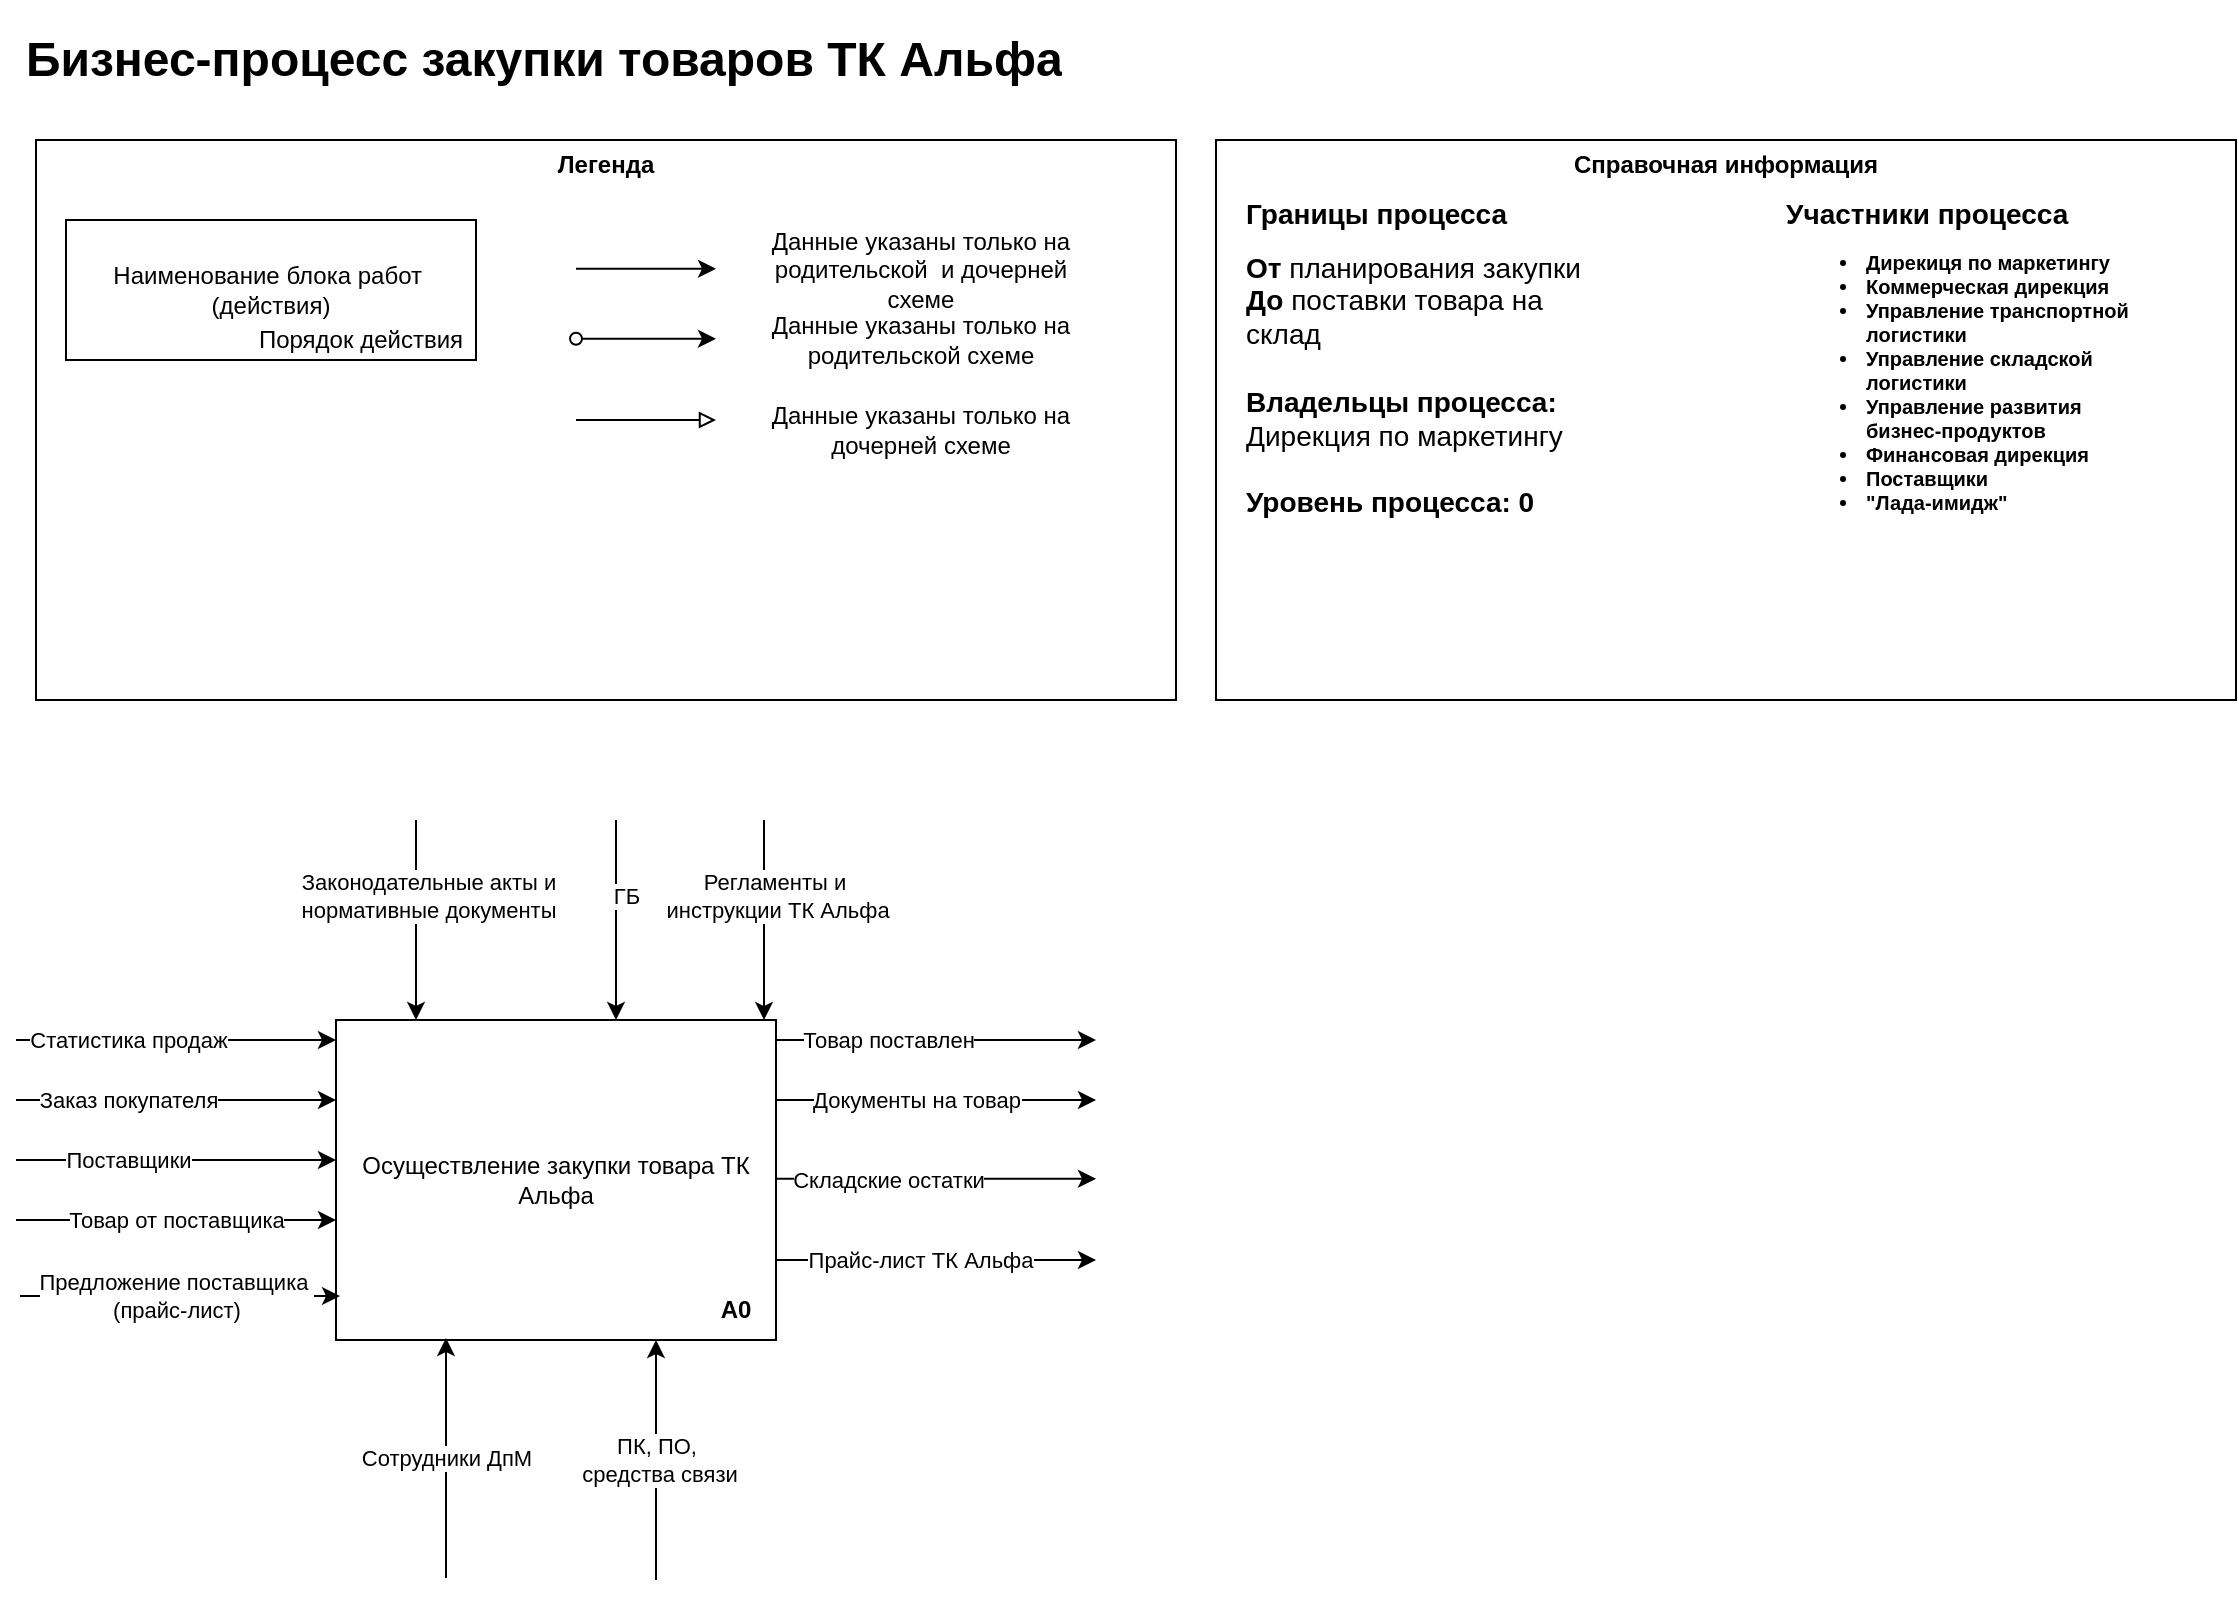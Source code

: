 <mxfile>
    <diagram id="wOmATHTsT4EsXPBgeb2d" name="А0">
        <mxGraphModel dx="1204" dy="2444" grid="1" gridSize="10" guides="1" tooltips="1" connect="1" arrows="1" fold="1" page="1" pageScale="1" pageWidth="1169" pageHeight="827" math="1" shadow="0">
            <root>
                <mxCell id="0"/>
                <mxCell id="1" parent="0"/>
                <mxCell id="2" value="Осуществление закупки товара ТК Альфа" style="whiteSpace=wrap;html=1;" parent="1" vertex="1">
                    <mxGeometry x="200" y="-1120" width="220" height="160" as="geometry"/>
                </mxCell>
                <mxCell id="3" value="" style="endArrow=classic;html=1;entryX=0.5;entryY=0;entryDx=0;entryDy=0;" parent="1" edge="1">
                    <mxGeometry width="50" height="50" relative="1" as="geometry">
                        <mxPoint x="240" y="-1220" as="sourcePoint"/>
                        <mxPoint x="240" y="-1120" as="targetPoint"/>
                    </mxGeometry>
                </mxCell>
                <mxCell id="17" value="Законодательные акты и &lt;br&gt;нормативные документы" style="edgeLabel;html=1;align=center;verticalAlign=middle;resizable=0;points=[];" parent="3" vertex="1" connectable="0">
                    <mxGeometry x="0.556" y="3" relative="1" as="geometry">
                        <mxPoint x="3" y="-40" as="offset"/>
                    </mxGeometry>
                </mxCell>
                <mxCell id="13" value="" style="endArrow=classic;html=1;" parent="1" edge="1">
                    <mxGeometry width="50" height="50" relative="1" as="geometry">
                        <mxPoint x="40" y="-1080" as="sourcePoint"/>
                        <mxPoint x="200" y="-1080" as="targetPoint"/>
                    </mxGeometry>
                </mxCell>
                <mxCell id="14" value="Заказ покупателя" style="edgeLabel;html=1;align=center;verticalAlign=middle;resizable=0;points=[];" parent="13" vertex="1" connectable="0">
                    <mxGeometry x="-0.3" relative="1" as="geometry">
                        <mxPoint as="offset"/>
                    </mxGeometry>
                </mxCell>
                <mxCell id="15" value="" style="endArrow=classic;html=1;" parent="1" edge="1">
                    <mxGeometry width="50" height="50" relative="1" as="geometry">
                        <mxPoint x="40" y="-1110" as="sourcePoint"/>
                        <mxPoint x="200" y="-1110" as="targetPoint"/>
                    </mxGeometry>
                </mxCell>
                <mxCell id="16" value="Статистика продаж" style="edgeLabel;html=1;align=center;verticalAlign=middle;resizable=0;points=[];" parent="15" vertex="1" connectable="0">
                    <mxGeometry x="-0.3" relative="1" as="geometry">
                        <mxPoint as="offset"/>
                    </mxGeometry>
                </mxCell>
                <mxCell id="19" value="" style="endArrow=classic;html=1;" parent="1" edge="1">
                    <mxGeometry width="50" height="50" relative="1" as="geometry">
                        <mxPoint x="40" y="-1050" as="sourcePoint"/>
                        <mxPoint x="200" y="-1050" as="targetPoint"/>
                    </mxGeometry>
                </mxCell>
                <mxCell id="20" value="Поставщики" style="edgeLabel;html=1;align=center;verticalAlign=middle;resizable=0;points=[];" parent="19" vertex="1" connectable="0">
                    <mxGeometry x="-0.3" relative="1" as="geometry">
                        <mxPoint as="offset"/>
                    </mxGeometry>
                </mxCell>
                <mxCell id="21" value="" style="endArrow=classic;html=1;" parent="1" edge="1">
                    <mxGeometry width="50" height="50" relative="1" as="geometry">
                        <mxPoint x="40" y="-1020" as="sourcePoint"/>
                        <mxPoint x="200" y="-1020" as="targetPoint"/>
                    </mxGeometry>
                </mxCell>
                <mxCell id="22" value="Товар от поставщика" style="edgeLabel;html=1;align=center;verticalAlign=middle;resizable=0;points=[];" parent="21" vertex="1" connectable="0">
                    <mxGeometry x="-0.3" relative="1" as="geometry">
                        <mxPoint x="24" as="offset"/>
                    </mxGeometry>
                </mxCell>
                <mxCell id="23" value="Сотрудники ДпМ" style="endArrow=classic;html=1;entryX=0.25;entryY=1;entryDx=0;entryDy=0;" parent="1" edge="1">
                    <mxGeometry width="50" height="50" relative="1" as="geometry">
                        <mxPoint x="255" y="-841" as="sourcePoint"/>
                        <mxPoint x="255" y="-961" as="targetPoint"/>
                        <Array as="points">
                            <mxPoint x="255" y="-891"/>
                        </Array>
                        <mxPoint as="offset"/>
                    </mxGeometry>
                </mxCell>
                <mxCell id="24" value="ПК, ПО,&lt;br&gt;&amp;nbsp;средства связи" style="endArrow=classic;html=1;entryX=0.25;entryY=1;entryDx=0;entryDy=0;" parent="1" edge="1">
                    <mxGeometry width="50" height="50" relative="1" as="geometry">
                        <mxPoint x="360" y="-840" as="sourcePoint"/>
                        <mxPoint x="360" y="-960" as="targetPoint"/>
                        <Array as="points">
                            <mxPoint x="360" y="-890"/>
                        </Array>
                    </mxGeometry>
                </mxCell>
                <mxCell id="25" value="" style="endArrow=classic;html=1;" parent="1" edge="1">
                    <mxGeometry width="50" height="50" relative="1" as="geometry">
                        <mxPoint x="420" y="-1110" as="sourcePoint"/>
                        <mxPoint x="580" y="-1110" as="targetPoint"/>
                    </mxGeometry>
                </mxCell>
                <mxCell id="26" value="Товар поставлен" style="edgeLabel;html=1;align=center;verticalAlign=middle;resizable=0;points=[];" parent="25" vertex="1" connectable="0">
                    <mxGeometry x="-0.3" relative="1" as="geometry">
                        <mxPoint as="offset"/>
                    </mxGeometry>
                </mxCell>
                <mxCell id="27" value="" style="endArrow=classic;html=1;" parent="1" edge="1">
                    <mxGeometry width="50" height="50" relative="1" as="geometry">
                        <mxPoint x="420" y="-1080" as="sourcePoint"/>
                        <mxPoint x="580" y="-1080" as="targetPoint"/>
                    </mxGeometry>
                </mxCell>
                <mxCell id="28" value="Документы на товар" style="edgeLabel;html=1;align=center;verticalAlign=middle;resizable=0;points=[];" parent="27" vertex="1" connectable="0">
                    <mxGeometry x="-0.3" relative="1" as="geometry">
                        <mxPoint x="14" as="offset"/>
                    </mxGeometry>
                </mxCell>
                <mxCell id="29" value="" style="endArrow=classic;html=1;entryX=0.5;entryY=0;entryDx=0;entryDy=0;" parent="1" edge="1">
                    <mxGeometry width="50" height="50" relative="1" as="geometry">
                        <mxPoint x="414" y="-1220" as="sourcePoint"/>
                        <mxPoint x="414" y="-1120" as="targetPoint"/>
                    </mxGeometry>
                </mxCell>
                <mxCell id="30" value="Регламенты и&lt;br&gt;&amp;nbsp;инструкции ТК Альфа" style="edgeLabel;html=1;align=center;verticalAlign=middle;resizable=0;points=[];" parent="29" vertex="1" connectable="0">
                    <mxGeometry x="0.556" y="3" relative="1" as="geometry">
                        <mxPoint x="2" y="-40" as="offset"/>
                    </mxGeometry>
                </mxCell>
                <mxCell id="31" value="А0" style="text;html=1;strokeColor=none;fillColor=none;align=center;verticalAlign=middle;whiteSpace=wrap;fontStyle=1" parent="1" vertex="1">
                    <mxGeometry x="370" y="-990" width="60" height="30" as="geometry"/>
                </mxCell>
                <mxCell id="32" value="&lt;h1&gt;Бизнес-процесс закупки товаров ТК Альфа&lt;/h1&gt;&lt;p&gt;&lt;br&gt;&lt;/p&gt;" style="text;html=1;strokeColor=none;fillColor=none;spacing=5;spacingTop=-20;whiteSpace=wrap;overflow=hidden;" parent="1" vertex="1">
                    <mxGeometry x="40" y="-1620" width="800" height="40" as="geometry"/>
                </mxCell>
                <mxCell id="82" value="" style="endArrow=classic;html=1;entryX=0.5;entryY=0;entryDx=0;entryDy=0;" parent="1" edge="1">
                    <mxGeometry width="50" height="50" relative="1" as="geometry">
                        <mxPoint x="340" y="-1220" as="sourcePoint"/>
                        <mxPoint x="340" y="-1120" as="targetPoint"/>
                    </mxGeometry>
                </mxCell>
                <mxCell id="83" value="ГБ" style="edgeLabel;html=1;align=center;verticalAlign=middle;resizable=0;points=[];" parent="82" vertex="1" connectable="0">
                    <mxGeometry x="0.556" y="3" relative="1" as="geometry">
                        <mxPoint x="2" y="-40" as="offset"/>
                    </mxGeometry>
                </mxCell>
                <mxCell id="3hgqj-hZZzo7kZqrcJBQ-83" value="Легенда" style="swimlane;swimlaneLine=0;" parent="1" vertex="1">
                    <mxGeometry x="50" y="-1560" width="570" height="280" as="geometry"/>
                </mxCell>
                <mxCell id="3hgqj-hZZzo7kZqrcJBQ-84" value="Наименование блока работ&amp;nbsp; (действия)" style="whiteSpace=wrap;html=1;" parent="3hgqj-hZZzo7kZqrcJBQ-83" vertex="1">
                    <mxGeometry x="15" y="40" width="205" height="70" as="geometry"/>
                </mxCell>
                <mxCell id="3hgqj-hZZzo7kZqrcJBQ-85" value="Порядок действия" style="text;html=1;strokeColor=none;fillColor=none;align=center;verticalAlign=middle;whiteSpace=wrap;" parent="3hgqj-hZZzo7kZqrcJBQ-83" vertex="1">
                    <mxGeometry x="105" y="85" width="115" height="30" as="geometry"/>
                </mxCell>
                <mxCell id="3hgqj-hZZzo7kZqrcJBQ-87" value="Данные указаны только на родительской&amp;nbsp; и дочерней схеме" style="text;html=1;strokeColor=none;fillColor=none;align=center;verticalAlign=middle;whiteSpace=wrap;" parent="3hgqj-hZZzo7kZqrcJBQ-83" vertex="1">
                    <mxGeometry x="365" y="50" width="155" height="30" as="geometry"/>
                </mxCell>
                <mxCell id="3hgqj-hZZzo7kZqrcJBQ-88" value="" style="endArrow=classic;html=1;startArrow=oval;startFill=0;" parent="3hgqj-hZZzo7kZqrcJBQ-83" edge="1">
                    <mxGeometry width="50" height="50" relative="1" as="geometry">
                        <mxPoint x="270" y="99.41" as="sourcePoint"/>
                        <mxPoint x="340" y="99.41" as="targetPoint"/>
                    </mxGeometry>
                </mxCell>
                <mxCell id="3hgqj-hZZzo7kZqrcJBQ-89" value="Данные указаны только на родительской схеме" style="text;html=1;strokeColor=none;fillColor=none;align=center;verticalAlign=middle;whiteSpace=wrap;" parent="3hgqj-hZZzo7kZqrcJBQ-83" vertex="1">
                    <mxGeometry x="365" y="85" width="155" height="30" as="geometry"/>
                </mxCell>
                <mxCell id="84" value="" style="endArrow=block;html=1;endFill=0;" parent="3hgqj-hZZzo7kZqrcJBQ-83" edge="1">
                    <mxGeometry width="50" height="50" relative="1" as="geometry">
                        <mxPoint x="270" y="140" as="sourcePoint"/>
                        <mxPoint x="340" y="140" as="targetPoint"/>
                    </mxGeometry>
                </mxCell>
                <mxCell id="85" value="Данные указаны только на дочерней схеме" style="text;html=1;strokeColor=none;fillColor=none;align=center;verticalAlign=middle;whiteSpace=wrap;" parent="3hgqj-hZZzo7kZqrcJBQ-83" vertex="1">
                    <mxGeometry x="365" y="130" width="155" height="30" as="geometry"/>
                </mxCell>
                <mxCell id="3hgqj-hZZzo7kZqrcJBQ-86" value="" style="endArrow=classic;html=1;" parent="3hgqj-hZZzo7kZqrcJBQ-83" edge="1">
                    <mxGeometry width="50" height="50" relative="1" as="geometry">
                        <mxPoint x="270" y="64.41" as="sourcePoint"/>
                        <mxPoint x="340" y="64.41" as="targetPoint"/>
                    </mxGeometry>
                </mxCell>
                <mxCell id="92" value="Справочная информация" style="swimlane;swimlaneLine=0;" parent="1" vertex="1">
                    <mxGeometry x="640" y="-1560" width="510" height="280" as="geometry">
                        <mxRectangle x="640" y="-1560" width="180" height="23" as="alternateBounds"/>
                    </mxGeometry>
                </mxCell>
                <mxCell id="100" value="&lt;h1 style=&quot;font-size: 14px;&quot;&gt;&lt;font style=&quot;font-size: 14px;&quot;&gt;Границы процесса&lt;/font&gt;&lt;/h1&gt;&lt;div style=&quot;font-size: 14px;&quot;&gt;&lt;font style=&quot;font-size: 14px;&quot;&gt;&lt;b style=&quot;font-size: 14px;&quot;&gt;От&lt;/b&gt; планирования закупки&amp;nbsp;&lt;/font&gt;&lt;/div&gt;&lt;div style=&quot;font-size: 14px;&quot;&gt;&lt;font style=&quot;font-size: 14px;&quot;&gt;&lt;b style=&quot;font-size: 14px;&quot;&gt;До&lt;/b&gt; поставки товара на склад&lt;/font&gt;&lt;/div&gt;&lt;div style=&quot;font-size: 14px;&quot;&gt;&lt;font style=&quot;font-size: 14px;&quot;&gt;&lt;br style=&quot;font-size: 14px;&quot;&gt;&lt;/font&gt;&lt;/div&gt;&lt;div style=&quot;font-size: 14px;&quot;&gt;&lt;font style=&quot;font-size: 14px;&quot;&gt;&lt;b style=&quot;font-size: 14px;&quot;&gt;Владельцы процесса:&lt;/b&gt;&lt;/font&gt;&lt;/div&gt;&lt;div style=&quot;font-size: 14px;&quot;&gt;&lt;font style=&quot;font-size: 14px;&quot;&gt;Дирекция по маркетингу&lt;/font&gt;&lt;/div&gt;&lt;div style=&quot;font-size: 14px;&quot;&gt;&lt;font style=&quot;font-size: 14px;&quot;&gt;&lt;br style=&quot;font-size: 14px;&quot;&gt;&lt;/font&gt;&lt;/div&gt;&lt;div style=&quot;font-size: 14px;&quot;&gt;&lt;font style=&quot;font-size: 14px;&quot;&gt;&lt;b style=&quot;font-size: 14px;&quot;&gt;Уровень процесса: 0&lt;/b&gt;&lt;/font&gt;&lt;/div&gt;&lt;div style=&quot;font-size: 14px;&quot;&gt;&lt;font style=&quot;font-size: 14px;&quot;&gt;&lt;br style=&quot;font-size: 14px;&quot;&gt;&lt;/font&gt;&lt;/div&gt;" style="text;html=1;strokeColor=none;fillColor=none;spacing=5;spacingTop=-20;whiteSpace=wrap;overflow=hidden;rounded=0;fontSize=14;" parent="92" vertex="1">
                    <mxGeometry x="10" y="30" width="190" height="160" as="geometry"/>
                </mxCell>
                <mxCell id="101" value="&lt;h1 style=&quot;font-size: 14px&quot;&gt;&lt;font style=&quot;font-size: 14px&quot;&gt;Участники процесса&lt;/font&gt;&lt;/h1&gt;&lt;div style=&quot;font-size: 10px&quot;&gt;&lt;ul&gt;&lt;li&gt;&lt;b&gt;Дирекиця по маркетингу&lt;/b&gt;&lt;/li&gt;&lt;li&gt;&lt;b&gt;Коммерческая дирекция&lt;/b&gt;&lt;/li&gt;&lt;li&gt;&lt;b&gt;Управление транспортной логистики&lt;/b&gt;&lt;/li&gt;&lt;li&gt;&lt;b&gt;Управление складской логистики&lt;/b&gt;&lt;/li&gt;&lt;li&gt;&lt;b&gt;Управление развития бизнес-продуктов&lt;/b&gt;&lt;/li&gt;&lt;li&gt;&lt;b&gt;Финансовая дирекция&lt;/b&gt;&lt;br&gt;&lt;/li&gt;&lt;li&gt;&lt;b&gt;Поставщики&lt;/b&gt;&lt;/li&gt;&lt;li&gt;&lt;b&gt;&quot;Лада-имидж&quot;&lt;/b&gt;&lt;/li&gt;&lt;/ul&gt;&lt;/div&gt;" style="text;html=1;strokeColor=none;fillColor=none;spacing=5;spacingTop=-20;whiteSpace=wrap;overflow=hidden;rounded=0;fontSize=14;" parent="92" vertex="1">
                    <mxGeometry x="280" y="30" width="190" height="230" as="geometry"/>
                </mxCell>
                <mxCell id="103" value="" style="endArrow=classic;html=1;" parent="1" edge="1">
                    <mxGeometry width="50" height="50" relative="1" as="geometry">
                        <mxPoint x="42" y="-982" as="sourcePoint"/>
                        <mxPoint x="202" y="-982" as="targetPoint"/>
                    </mxGeometry>
                </mxCell>
                <mxCell id="104" value="Предложение поставщика&amp;nbsp;&lt;br&gt;(прайс-лист)" style="edgeLabel;html=1;align=center;verticalAlign=middle;resizable=0;points=[];" parent="103" vertex="1" connectable="0">
                    <mxGeometry x="-0.3" relative="1" as="geometry">
                        <mxPoint x="22" as="offset"/>
                    </mxGeometry>
                </mxCell>
                <mxCell id="105" value="" style="endArrow=classic;html=1;" parent="1" edge="1">
                    <mxGeometry width="50" height="50" relative="1" as="geometry">
                        <mxPoint x="420" y="-1040.59" as="sourcePoint"/>
                        <mxPoint x="580" y="-1040.59" as="targetPoint"/>
                    </mxGeometry>
                </mxCell>
                <mxCell id="106" value="Складские остатки" style="edgeLabel;html=1;align=center;verticalAlign=middle;resizable=0;points=[];" parent="105" vertex="1" connectable="0">
                    <mxGeometry x="-0.3" relative="1" as="geometry">
                        <mxPoint as="offset"/>
                    </mxGeometry>
                </mxCell>
                <mxCell id="107" value="" style="endArrow=classic;html=1;" parent="1" edge="1">
                    <mxGeometry width="50" height="50" relative="1" as="geometry">
                        <mxPoint x="420" y="-1000.0" as="sourcePoint"/>
                        <mxPoint x="580" y="-1000.0" as="targetPoint"/>
                    </mxGeometry>
                </mxCell>
                <mxCell id="108" value="Прайс-лист ТК Альфа" style="edgeLabel;html=1;align=center;verticalAlign=middle;resizable=0;points=[];" parent="107" vertex="1" connectable="0">
                    <mxGeometry x="-0.3" relative="1" as="geometry">
                        <mxPoint x="16" as="offset"/>
                    </mxGeometry>
                </mxCell>
            </root>
        </mxGraphModel>
    </diagram>
    <diagram id="v2PQxjoCmLnPPSp1qnKz" name="Уровень 1">
        <mxGraphModel dx="1204" dy="2444" grid="1" gridSize="10" guides="1" tooltips="1" connect="1" arrows="1" fold="1" page="1" pageScale="1" pageWidth="1169" pageHeight="827" math="0" shadow="0">
            <root>
                <mxCell id="thxEFjQNXHIUthMNDt9b-0"/>
                <mxCell id="thxEFjQNXHIUthMNDt9b-1" parent="thxEFjQNXHIUthMNDt9b-0"/>
                <mxCell id="ANPe0YaM8eMF2opWlhZN-0" value="Планировать закупку" style="rounded=0;whiteSpace=wrap;html=1;" parent="thxEFjQNXHIUthMNDt9b-1" vertex="1">
                    <mxGeometry x="180" y="-1119.65" width="120" height="60" as="geometry"/>
                </mxCell>
                <mxCell id="ANPe0YaM8eMF2opWlhZN-1" value="Выбор поставщиков" style="rounded=0;whiteSpace=wrap;html=1;" parent="thxEFjQNXHIUthMNDt9b-1" vertex="1">
                    <mxGeometry x="374" y="-999.65" width="120" height="60" as="geometry"/>
                </mxCell>
                <mxCell id="ANPe0YaM8eMF2opWlhZN-2" value="Заключение договоров" style="rounded=0;whiteSpace=wrap;html=1;" parent="thxEFjQNXHIUthMNDt9b-1" vertex="1">
                    <mxGeometry x="550" y="-879.65" width="120" height="60" as="geometry"/>
                </mxCell>
                <mxCell id="ANPe0YaM8eMF2opWlhZN-3" value="" style="endArrow=classic;html=1;" parent="thxEFjQNXHIUthMNDt9b-1" edge="1">
                    <mxGeometry width="50" height="50" relative="1" as="geometry">
                        <mxPoint x="60" y="-1103.65" as="sourcePoint"/>
                        <mxPoint x="180" y="-1103.65" as="targetPoint"/>
                    </mxGeometry>
                </mxCell>
                <mxCell id="ANPe0YaM8eMF2opWlhZN-4" value="Статистика продаж" style="edgeLabel;html=1;align=center;verticalAlign=middle;resizable=0;points=[];" parent="ANPe0YaM8eMF2opWlhZN-3" vertex="1" connectable="0">
                    <mxGeometry x="-0.3" relative="1" as="geometry">
                        <mxPoint x="21" as="offset"/>
                    </mxGeometry>
                </mxCell>
                <mxCell id="ANPe0YaM8eMF2opWlhZN-5" value="" style="endArrow=classic;html=1;" parent="thxEFjQNXHIUthMNDt9b-1" edge="1">
                    <mxGeometry width="50" height="50" relative="1" as="geometry">
                        <mxPoint x="60" y="-1079.65" as="sourcePoint"/>
                        <mxPoint x="180" y="-1079.65" as="targetPoint"/>
                    </mxGeometry>
                </mxCell>
                <mxCell id="ANPe0YaM8eMF2opWlhZN-6" value="Поставщики" style="edgeLabel;html=1;align=center;verticalAlign=middle;resizable=0;points=[];" parent="ANPe0YaM8eMF2opWlhZN-5" vertex="1" connectable="0">
                    <mxGeometry x="-0.3" relative="1" as="geometry">
                        <mxPoint as="offset"/>
                    </mxGeometry>
                </mxCell>
                <mxCell id="ANPe0YaM8eMF2opWlhZN-7" value="" style="endArrow=classic;html=1;entryX=0.017;entryY=0.883;entryDx=0;entryDy=0;entryPerimeter=0;" parent="thxEFjQNXHIUthMNDt9b-1" target="ANPe0YaM8eMF2opWlhZN-1" edge="1">
                    <mxGeometry width="50" height="50" relative="1" as="geometry">
                        <mxPoint x="60" y="-945.65" as="sourcePoint"/>
                        <mxPoint x="370" y="-945.65" as="targetPoint"/>
                    </mxGeometry>
                </mxCell>
                <mxCell id="ANPe0YaM8eMF2opWlhZN-8" value="Заказ покупателя" style="edgeLabel;html=1;align=center;verticalAlign=middle;resizable=0;points=[];" parent="ANPe0YaM8eMF2opWlhZN-7" vertex="1" connectable="0">
                    <mxGeometry x="-0.3" relative="1" as="geometry">
                        <mxPoint x="-62" as="offset"/>
                    </mxGeometry>
                </mxCell>
                <mxCell id="ANPe0YaM8eMF2opWlhZN-9" value="" style="endArrow=classic;html=1;entryX=0;entryY=0.75;entryDx=0;entryDy=0;" parent="thxEFjQNXHIUthMNDt9b-1" target="ANPe0YaM8eMF2opWlhZN-21" edge="1">
                    <mxGeometry width="50" height="50" relative="1" as="geometry">
                        <mxPoint x="60" y="-714.65" as="sourcePoint"/>
                        <mxPoint x="220" y="-839.65" as="targetPoint"/>
                    </mxGeometry>
                </mxCell>
                <mxCell id="ANPe0YaM8eMF2opWlhZN-10" value="Товар от поставщика" style="edgeLabel;html=1;align=center;verticalAlign=middle;resizable=0;points=[];" parent="ANPe0YaM8eMF2opWlhZN-9" vertex="1" connectable="0">
                    <mxGeometry x="-0.3" relative="1" as="geometry">
                        <mxPoint x="-182" as="offset"/>
                    </mxGeometry>
                </mxCell>
                <mxCell id="ANPe0YaM8eMF2opWlhZN-11" value="Сотрудники&lt;br&gt;&amp;nbsp;ДпМ" style="endArrow=classic;html=1;entryX=0.342;entryY=1;entryDx=0;entryDy=0;entryPerimeter=0;" parent="thxEFjQNXHIUthMNDt9b-1" target="ANPe0YaM8eMF2opWlhZN-0" edge="1">
                    <mxGeometry x="-1" y="170" width="50" height="50" relative="1" as="geometry">
                        <mxPoint x="221" y="-719.65" as="sourcePoint"/>
                        <mxPoint x="220" y="-809.65" as="targetPoint"/>
                        <Array as="points">
                            <mxPoint x="220" y="-739.65"/>
                        </Array>
                        <mxPoint x="170" y="162" as="offset"/>
                    </mxGeometry>
                </mxCell>
                <mxCell id="ANPe0YaM8eMF2opWlhZN-12" value="ПК, ПО,&lt;br&gt;средства связи" style="endArrow=classic;html=1;entryX=0.75;entryY=1;entryDx=0;entryDy=0;" parent="thxEFjQNXHIUthMNDt9b-1" edge="1">
                    <mxGeometry x="-1" y="-173" width="50" height="50" relative="1" as="geometry">
                        <mxPoint x="280" y="-719.65" as="sourcePoint"/>
                        <mxPoint x="281" y="-1059.65" as="targetPoint"/>
                        <Array as="points"/>
                        <mxPoint x="-143" y="169" as="offset"/>
                    </mxGeometry>
                </mxCell>
                <mxCell id="ANPe0YaM8eMF2opWlhZN-13" value="" style="endArrow=classic;html=1;entryX=0.308;entryY=0.983;entryDx=0;entryDy=0;entryPerimeter=0;" parent="thxEFjQNXHIUthMNDt9b-1" target="ANPe0YaM8eMF2opWlhZN-1" edge="1">
                    <mxGeometry width="50" height="50" relative="1" as="geometry">
                        <mxPoint x="220" y="-719.65" as="sourcePoint"/>
                        <mxPoint x="420" y="-809.65" as="targetPoint"/>
                        <Array as="points">
                            <mxPoint x="220" y="-799.65"/>
                            <mxPoint x="411" y="-799.65"/>
                            <mxPoint x="411" y="-879.65"/>
                        </Array>
                    </mxGeometry>
                </mxCell>
                <mxCell id="ANPe0YaM8eMF2opWlhZN-14" value="" style="endArrow=classic;html=1;entryX=0.808;entryY=1.017;entryDx=0;entryDy=0;entryPerimeter=0;" parent="thxEFjQNXHIUthMNDt9b-1" target="ANPe0YaM8eMF2opWlhZN-1" edge="1">
                    <mxGeometry width="50" height="50" relative="1" as="geometry">
                        <mxPoint x="280" y="-719.65" as="sourcePoint"/>
                        <mxPoint x="300" y="-919.65" as="targetPoint"/>
                        <Array as="points">
                            <mxPoint x="280" y="-799.65"/>
                            <mxPoint x="471" y="-799.65"/>
                        </Array>
                    </mxGeometry>
                </mxCell>
                <mxCell id="ANPe0YaM8eMF2opWlhZN-15" value="" style="endArrow=classic;html=1;entryX=0.25;entryY=1;entryDx=0;entryDy=0;" parent="thxEFjQNXHIUthMNDt9b-1" target="ANPe0YaM8eMF2opWlhZN-2" edge="1">
                    <mxGeometry width="50" height="50" relative="1" as="geometry">
                        <mxPoint x="220" y="-549.65" as="sourcePoint"/>
                        <mxPoint x="300" y="-919.65" as="targetPoint"/>
                        <Array as="points">
                            <mxPoint x="220" y="-759.65"/>
                            <mxPoint x="580" y="-759.65"/>
                        </Array>
                    </mxGeometry>
                </mxCell>
                <mxCell id="ANPe0YaM8eMF2opWlhZN-16" value="" style="endArrow=classic;html=1;entryX=0.75;entryY=1;entryDx=0;entryDy=0;" parent="thxEFjQNXHIUthMNDt9b-1" target="ANPe0YaM8eMF2opWlhZN-2" edge="1">
                    <mxGeometry width="50" height="50" relative="1" as="geometry">
                        <mxPoint x="280" y="-539.65" as="sourcePoint"/>
                        <mxPoint x="300" y="-919.65" as="targetPoint"/>
                        <Array as="points">
                            <mxPoint x="280" y="-1059.65"/>
                            <mxPoint x="280" y="-569.65"/>
                            <mxPoint x="460" y="-569.65"/>
                            <mxPoint x="640" y="-569.65"/>
                            <mxPoint x="640" y="-609.65"/>
                            <mxPoint x="640" y="-759.65"/>
                        </Array>
                    </mxGeometry>
                </mxCell>
                <mxCell id="ANPe0YaM8eMF2opWlhZN-17" value="" style="endArrow=classic;html=1;exitX=1;exitY=0.5;exitDx=0;exitDy=0;entryX=0;entryY=0.25;entryDx=0;entryDy=0;" parent="thxEFjQNXHIUthMNDt9b-1" source="ANPe0YaM8eMF2opWlhZN-0" target="ANPe0YaM8eMF2opWlhZN-1" edge="1">
                    <mxGeometry width="50" height="50" relative="1" as="geometry">
                        <mxPoint x="250" y="-869.65" as="sourcePoint"/>
                        <mxPoint x="300" y="-919.65" as="targetPoint"/>
                        <Array as="points">
                            <mxPoint x="340" y="-1089.65"/>
                            <mxPoint x="340" y="-984.65"/>
                        </Array>
                    </mxGeometry>
                </mxCell>
                <mxCell id="ANPe0YaM8eMF2opWlhZN-18" value="План закупок" style="edgeLabel;html=1;align=center;verticalAlign=middle;resizable=0;points=[];" parent="ANPe0YaM8eMF2opWlhZN-17" vertex="1" connectable="0">
                    <mxGeometry x="-0.265" y="1" relative="1" as="geometry">
                        <mxPoint as="offset"/>
                    </mxGeometry>
                </mxCell>
                <mxCell id="ANPe0YaM8eMF2opWlhZN-19" value="" style="endArrow=classic;html=1;exitX=1;exitY=0.5;exitDx=0;exitDy=0;entryX=0;entryY=0.25;entryDx=0;entryDy=0;" parent="thxEFjQNXHIUthMNDt9b-1" source="ANPe0YaM8eMF2opWlhZN-1" target="ANPe0YaM8eMF2opWlhZN-2" edge="1">
                    <mxGeometry width="50" height="50" relative="1" as="geometry">
                        <mxPoint x="250" y="-869.65" as="sourcePoint"/>
                        <mxPoint x="300" y="-919.65" as="targetPoint"/>
                        <Array as="points">
                            <mxPoint x="540" y="-969.65"/>
                            <mxPoint x="540" y="-864.65"/>
                        </Array>
                    </mxGeometry>
                </mxCell>
                <mxCell id="ANPe0YaM8eMF2opWlhZN-20" value="Панель поставщиков" style="edgeLabel;html=1;align=center;verticalAlign=middle;resizable=0;points=[];" parent="ANPe0YaM8eMF2opWlhZN-19" vertex="1" connectable="0">
                    <mxGeometry x="0.076" y="3" relative="1" as="geometry">
                        <mxPoint as="offset"/>
                    </mxGeometry>
                </mxCell>
                <mxCell id="ANPe0YaM8eMF2opWlhZN-21" value="Организация и контроль поставки" style="rounded=0;whiteSpace=wrap;html=1;" parent="thxEFjQNXHIUthMNDt9b-1" vertex="1">
                    <mxGeometry x="780" y="-759.65" width="120" height="60" as="geometry"/>
                </mxCell>
                <mxCell id="ANPe0YaM8eMF2opWlhZN-22" value="" style="endArrow=classic;html=1;exitX=1;exitY=0.5;exitDx=0;exitDy=0;entryX=0;entryY=0.5;entryDx=0;entryDy=0;" parent="thxEFjQNXHIUthMNDt9b-1" source="ANPe0YaM8eMF2opWlhZN-2" target="ANPe0YaM8eMF2opWlhZN-21" edge="1">
                    <mxGeometry width="50" height="50" relative="1" as="geometry">
                        <mxPoint x="640" y="-919.65" as="sourcePoint"/>
                        <mxPoint x="690" y="-969.65" as="targetPoint"/>
                        <Array as="points">
                            <mxPoint x="740" y="-849.65"/>
                            <mxPoint x="740" y="-779.65"/>
                            <mxPoint x="740" y="-729.65"/>
                        </Array>
                    </mxGeometry>
                </mxCell>
                <mxCell id="ANPe0YaM8eMF2opWlhZN-23" value="Договор с поставщиком" style="text;html=1;strokeColor=none;fillColor=none;align=center;verticalAlign=middle;whiteSpace=wrap;rounded=0;" parent="thxEFjQNXHIUthMNDt9b-1" vertex="1">
                    <mxGeometry x="710" y="-809.65" width="60" height="30" as="geometry"/>
                </mxCell>
                <mxCell id="ANPe0YaM8eMF2opWlhZN-28" value="Потребность &lt;br&gt;покупателей" style="endArrow=block;html=1;exitX=0.6;exitY=0.575;exitDx=0;exitDy=0;exitPerimeter=0;entryX=0;entryY=1;entryDx=0;entryDy=0;endFill=0;startArrow=none;startFill=0;" parent="thxEFjQNXHIUthMNDt9b-1" target="ANPe0YaM8eMF2opWlhZN-0" edge="1">
                    <mxGeometry width="50" height="50" relative="1" as="geometry">
                        <mxPoint x="60" y="-1059.65" as="sourcePoint"/>
                        <mxPoint x="490" y="-1099.65" as="targetPoint"/>
                    </mxGeometry>
                </mxCell>
                <mxCell id="ANPe0YaM8eMF2opWlhZN-29" value="" style="endArrow=classic;html=1;entryX=0.5;entryY=0;entryDx=0;entryDy=0;" parent="thxEFjQNXHIUthMNDt9b-1" edge="1">
                    <mxGeometry width="50" height="50" relative="1" as="geometry">
                        <mxPoint x="210" y="-1219.65" as="sourcePoint"/>
                        <mxPoint x="210" y="-1119.65" as="targetPoint"/>
                    </mxGeometry>
                </mxCell>
                <mxCell id="ANPe0YaM8eMF2opWlhZN-30" value="ГБ" style="edgeLabel;html=1;align=center;verticalAlign=middle;resizable=0;points=[];" parent="ANPe0YaM8eMF2opWlhZN-29" vertex="1" connectable="0">
                    <mxGeometry x="0.556" y="3" relative="1" as="geometry">
                        <mxPoint y="-88" as="offset"/>
                    </mxGeometry>
                </mxCell>
                <mxCell id="ANPe0YaM8eMF2opWlhZN-31" value="" style="endArrow=classic;html=1;entryX=0.5;entryY=0;entryDx=0;entryDy=0;" parent="thxEFjQNXHIUthMNDt9b-1" edge="1">
                    <mxGeometry width="50" height="50" relative="1" as="geometry">
                        <mxPoint x="290" y="-1219.65" as="sourcePoint"/>
                        <mxPoint x="290" y="-1119.65" as="targetPoint"/>
                    </mxGeometry>
                </mxCell>
                <mxCell id="ANPe0YaM8eMF2opWlhZN-32" value="Регламенты и&lt;br&gt;&amp;nbsp;инструкции ТК Альфа" style="edgeLabel;html=1;align=center;verticalAlign=middle;resizable=0;points=[];" parent="ANPe0YaM8eMF2opWlhZN-31" vertex="1" connectable="0">
                    <mxGeometry x="0.556" y="3" relative="1" as="geometry">
                        <mxPoint x="2" y="-98" as="offset"/>
                    </mxGeometry>
                </mxCell>
                <mxCell id="ANPe0YaM8eMF2opWlhZN-33" value="" style="endArrow=classic;html=1;exitX=1;exitY=0.25;exitDx=0;exitDy=0;" parent="thxEFjQNXHIUthMNDt9b-1" source="ANPe0YaM8eMF2opWlhZN-1" edge="1">
                    <mxGeometry width="50" height="50" relative="1" as="geometry">
                        <mxPoint x="440" y="-959.65" as="sourcePoint"/>
                        <mxPoint x="1160" y="-984.65" as="targetPoint"/>
                    </mxGeometry>
                </mxCell>
                <mxCell id="ANPe0YaM8eMF2opWlhZN-34" value="Не подходящие поставщики" style="edgeLabel;html=1;align=center;verticalAlign=middle;resizable=0;points=[];" parent="ANPe0YaM8eMF2opWlhZN-33" vertex="1" connectable="0">
                    <mxGeometry x="-0.736" y="-1" relative="1" as="geometry">
                        <mxPoint x="458" as="offset"/>
                    </mxGeometry>
                </mxCell>
                <mxCell id="ANPe0YaM8eMF2opWlhZN-35" value="" style="endArrow=classic;html=1;exitX=1;exitY=0.25;exitDx=0;exitDy=0;entryX=0.25;entryY=0;entryDx=0;entryDy=0;" parent="thxEFjQNXHIUthMNDt9b-1" source="ANPe0YaM8eMF2opWlhZN-0" target="ANPe0YaM8eMF2opWlhZN-21" edge="1">
                    <mxGeometry width="50" height="50" relative="1" as="geometry">
                        <mxPoint x="680" y="-959.65" as="sourcePoint"/>
                        <mxPoint x="730" y="-1009.65" as="targetPoint"/>
                        <Array as="points">
                            <mxPoint x="810" y="-1099.65"/>
                        </Array>
                    </mxGeometry>
                </mxCell>
                <mxCell id="ANPe0YaM8eMF2opWlhZN-36" value="Заявки поставщикам" style="edgeLabel;html=1;align=center;verticalAlign=middle;resizable=0;points=[];" parent="ANPe0YaM8eMF2opWlhZN-35" vertex="1" connectable="0">
                    <mxGeometry x="-0.355" y="1" relative="1" as="geometry">
                        <mxPoint x="-200" y="-1" as="offset"/>
                    </mxGeometry>
                </mxCell>
                <mxCell id="DnuumN9TZTkb6_Nzemwg-0" value="Предложение поставщика&lt;br&gt;&amp;nbsp;(прайс-лист)" style="endArrow=classic;html=1;" parent="thxEFjQNXHIUthMNDt9b-1" edge="1">
                    <mxGeometry x="-0.562" width="50" height="50" relative="1" as="geometry">
                        <mxPoint x="64" y="-970.15" as="sourcePoint"/>
                        <mxPoint x="374" y="-969.65" as="targetPoint"/>
                        <mxPoint as="offset"/>
                    </mxGeometry>
                </mxCell>
                <mxCell id="N9vuIrWTDuhko3QdiJd4-0" value="" style="endArrow=block;html=1;fontSize=10;entryX=0.142;entryY=1.017;entryDx=0;entryDy=0;entryPerimeter=0;startArrow=none;startFill=0;endFill=0;" parent="thxEFjQNXHIUthMNDt9b-1" target="ANPe0YaM8eMF2opWlhZN-2" edge="1">
                    <mxGeometry width="50" height="50" relative="1" as="geometry">
                        <mxPoint x="567" y="-539.65" as="sourcePoint"/>
                        <mxPoint x="640" y="-939.65" as="targetPoint"/>
                        <Array as="points">
                            <mxPoint x="567" y="-539.65"/>
                        </Array>
                    </mxGeometry>
                </mxCell>
                <mxCell id="N9vuIrWTDuhko3QdiJd4-1" value="Согласующие" style="edgeLabel;html=1;align=center;verticalAlign=middle;resizable=0;points=[];fontSize=10;" parent="N9vuIrWTDuhko3QdiJd4-0" vertex="1" connectable="0">
                    <mxGeometry x="-0.671" y="-1" relative="1" as="geometry">
                        <mxPoint y="26" as="offset"/>
                    </mxGeometry>
                </mxCell>
                <mxCell id="OqO_eJRZsi1mzWAIs8H0-0" value="Закупочные&lt;br&gt;&amp;nbsp;обязательства" style="endArrow=classic;html=1;fontSize=10;entryX=0.5;entryY=0;entryDx=0;entryDy=0;exitX=1;exitY=0.25;exitDx=0;exitDy=0;" parent="thxEFjQNXHIUthMNDt9b-1" source="ANPe0YaM8eMF2opWlhZN-2" target="ANPe0YaM8eMF2opWlhZN-0" edge="1">
                    <mxGeometry width="50" height="50" relative="1" as="geometry">
                        <mxPoint x="1020" y="-1179.65" as="sourcePoint"/>
                        <mxPoint x="640" y="-939.65" as="targetPoint"/>
                        <Array as="points">
                            <mxPoint x="770" y="-864.65"/>
                            <mxPoint x="770" y="-1159.65"/>
                            <mxPoint x="240" y="-1159.65"/>
                        </Array>
                    </mxGeometry>
                </mxCell>
                <mxCell id="OqO_eJRZsi1mzWAIs8H0-4" value="" style="endArrow=block;html=1;fontSize=10;entryX=0.158;entryY=0.983;entryDx=0;entryDy=0;entryPerimeter=0;endFill=0;" parent="thxEFjQNXHIUthMNDt9b-1" target="ANPe0YaM8eMF2opWlhZN-21" edge="1">
                    <mxGeometry width="50" height="50" relative="1" as="geometry">
                        <mxPoint x="799" y="-539.65" as="sourcePoint"/>
                        <mxPoint x="780" y="-939.65" as="targetPoint"/>
                    </mxGeometry>
                </mxCell>
                <mxCell id="OqO_eJRZsi1mzWAIs8H0-5" value="УСЛ" style="edgeLabel;html=1;align=center;verticalAlign=middle;resizable=0;points=[];fontSize=10;" parent="OqO_eJRZsi1mzWAIs8H0-4" vertex="1" connectable="0">
                    <mxGeometry x="-0.29" y="-1" relative="1" as="geometry">
                        <mxPoint y="44" as="offset"/>
                    </mxGeometry>
                </mxCell>
                <mxCell id="OqO_eJRZsi1mzWAIs8H0-6" value="УТЛ" style="endArrow=block;html=1;fontSize=10;entryX=0.158;entryY=0.983;entryDx=0;entryDy=0;entryPerimeter=0;endFill=0;" parent="thxEFjQNXHIUthMNDt9b-1" edge="1">
                    <mxGeometry x="-0.875" width="50" height="50" relative="1" as="geometry">
                        <mxPoint x="850" y="-539.65" as="sourcePoint"/>
                        <mxPoint x="850" y="-699.65" as="targetPoint"/>
                        <mxPoint as="offset"/>
                    </mxGeometry>
                </mxCell>
                <mxCell id="OqO_eJRZsi1mzWAIs8H0-8" value="" style="endArrow=classic;html=1;fontSize=10;entryX=0;entryY=1;entryDx=0;entryDy=0;" parent="thxEFjQNXHIUthMNDt9b-1" target="ANPe0YaM8eMF2opWlhZN-21" edge="1">
                    <mxGeometry width="50" height="50" relative="1" as="geometry">
                        <mxPoint x="220" y="-639.65" as="sourcePoint"/>
                        <mxPoint x="780" y="-939.65" as="targetPoint"/>
                        <Array as="points">
                            <mxPoint x="780" y="-639.65"/>
                        </Array>
                    </mxGeometry>
                </mxCell>
                <mxCell id="OqO_eJRZsi1mzWAIs8H0-9" value="ФД" style="endArrow=block;html=1;fontSize=10;endFill=0;" parent="thxEFjQNXHIUthMNDt9b-1" edge="1">
                    <mxGeometry x="-0.75" width="50" height="50" relative="1" as="geometry">
                        <mxPoint x="875" y="-540" as="sourcePoint"/>
                        <mxPoint x="875" y="-700" as="targetPoint"/>
                        <mxPoint as="offset"/>
                    </mxGeometry>
                </mxCell>
                <mxCell id="XSP1ATxzrg9tZABDim-0-0" value="Легенда" style="swimlane;swimlaneLine=0;" parent="thxEFjQNXHIUthMNDt9b-1" vertex="1">
                    <mxGeometry x="50" y="-1560" width="570" height="280" as="geometry"/>
                </mxCell>
                <mxCell id="XSP1ATxzrg9tZABDim-0-1" value="Наименование блока работ&amp;nbsp; (действия)" style="whiteSpace=wrap;html=1;" parent="XSP1ATxzrg9tZABDim-0-0" vertex="1">
                    <mxGeometry x="15" y="40" width="205" height="70" as="geometry"/>
                </mxCell>
                <mxCell id="XSP1ATxzrg9tZABDim-0-2" value="Порядок действия" style="text;html=1;strokeColor=none;fillColor=none;align=center;verticalAlign=middle;whiteSpace=wrap;" parent="XSP1ATxzrg9tZABDim-0-0" vertex="1">
                    <mxGeometry x="105" y="85" width="115" height="30" as="geometry"/>
                </mxCell>
                <mxCell id="XSP1ATxzrg9tZABDim-0-3" value="Данные указаны только на родительской&amp;nbsp; и дочерней схеме" style="text;html=1;strokeColor=none;fillColor=none;align=center;verticalAlign=middle;whiteSpace=wrap;" parent="XSP1ATxzrg9tZABDim-0-0" vertex="1">
                    <mxGeometry x="365" y="50" width="155" height="30" as="geometry"/>
                </mxCell>
                <mxCell id="XSP1ATxzrg9tZABDim-0-4" value="" style="endArrow=classic;html=1;startArrow=oval;startFill=0;" parent="XSP1ATxzrg9tZABDim-0-0" edge="1">
                    <mxGeometry width="50" height="50" relative="1" as="geometry">
                        <mxPoint x="270" y="99.41" as="sourcePoint"/>
                        <mxPoint x="340" y="99.41" as="targetPoint"/>
                    </mxGeometry>
                </mxCell>
                <mxCell id="XSP1ATxzrg9tZABDim-0-5" value="Данные указаны только на родительской схеме" style="text;html=1;strokeColor=none;fillColor=none;align=center;verticalAlign=middle;whiteSpace=wrap;" parent="XSP1ATxzrg9tZABDim-0-0" vertex="1">
                    <mxGeometry x="365" y="85" width="155" height="30" as="geometry"/>
                </mxCell>
                <mxCell id="XSP1ATxzrg9tZABDim-0-6" value="" style="endArrow=block;html=1;endFill=0;" parent="XSP1ATxzrg9tZABDim-0-0" edge="1">
                    <mxGeometry width="50" height="50" relative="1" as="geometry">
                        <mxPoint x="270" y="140" as="sourcePoint"/>
                        <mxPoint x="340" y="140" as="targetPoint"/>
                    </mxGeometry>
                </mxCell>
                <mxCell id="XSP1ATxzrg9tZABDim-0-7" value="Данные указаны только на дочерней схеме" style="text;html=1;strokeColor=none;fillColor=none;align=center;verticalAlign=middle;whiteSpace=wrap;" parent="XSP1ATxzrg9tZABDim-0-0" vertex="1">
                    <mxGeometry x="365" y="130" width="155" height="30" as="geometry"/>
                </mxCell>
                <mxCell id="XSP1ATxzrg9tZABDim-0-8" value="" style="endArrow=classic;html=1;" parent="XSP1ATxzrg9tZABDim-0-0" edge="1">
                    <mxGeometry width="50" height="50" relative="1" as="geometry">
                        <mxPoint x="270" y="64.41" as="sourcePoint"/>
                        <mxPoint x="340" y="64.41" as="targetPoint"/>
                    </mxGeometry>
                </mxCell>
                <mxCell id="XSP1ATxzrg9tZABDim-0-9" value="Справочная информация" style="swimlane;swimlaneLine=0;" parent="thxEFjQNXHIUthMNDt9b-1" vertex="1">
                    <mxGeometry x="640" y="-1560" width="510" height="280" as="geometry">
                        <mxRectangle x="640" y="-1560" width="180" height="23" as="alternateBounds"/>
                    </mxGeometry>
                </mxCell>
                <mxCell id="XSP1ATxzrg9tZABDim-0-10" value="&lt;h1 style=&quot;font-size: 14px&quot;&gt;&lt;font style=&quot;font-size: 14px&quot;&gt;Границы процесса&lt;/font&gt;&lt;/h1&gt;&lt;div style=&quot;font-size: 14px&quot;&gt;&lt;font style=&quot;font-size: 14px&quot;&gt;&lt;b style=&quot;font-size: 14px&quot;&gt;От&lt;/b&gt; планирования закупки&amp;nbsp;&lt;/font&gt;&lt;/div&gt;&lt;div style=&quot;font-size: 14px&quot;&gt;&lt;font style=&quot;font-size: 14px&quot;&gt;&lt;b style=&quot;font-size: 14px&quot;&gt;До&lt;/b&gt; поставки товара на склад&lt;/font&gt;&lt;/div&gt;&lt;div style=&quot;font-size: 14px&quot;&gt;&lt;font style=&quot;font-size: 14px&quot;&gt;&lt;br style=&quot;font-size: 14px&quot;&gt;&lt;/font&gt;&lt;/div&gt;&lt;div style=&quot;font-size: 14px&quot;&gt;&lt;font style=&quot;font-size: 14px&quot;&gt;&lt;b style=&quot;font-size: 14px&quot;&gt;Владельцы процесса:&lt;/b&gt;&lt;/font&gt;&lt;/div&gt;&lt;div style=&quot;font-size: 14px&quot;&gt;&lt;font style=&quot;font-size: 14px&quot;&gt;Дирекция по маркетингу&lt;/font&gt;&lt;/div&gt;&lt;div style=&quot;font-size: 14px&quot;&gt;&lt;font style=&quot;font-size: 14px&quot;&gt;&lt;br style=&quot;font-size: 14px&quot;&gt;&lt;/font&gt;&lt;/div&gt;&lt;div style=&quot;font-size: 14px&quot;&gt;&lt;font style=&quot;font-size: 14px&quot;&gt;&lt;b style=&quot;font-size: 14px&quot;&gt;Уровень процесса: 1&lt;/b&gt;&lt;/font&gt;&lt;/div&gt;&lt;div style=&quot;font-size: 14px&quot;&gt;&lt;font style=&quot;font-size: 14px&quot;&gt;&lt;br style=&quot;font-size: 14px&quot;&gt;&lt;/font&gt;&lt;/div&gt;" style="text;html=1;strokeColor=none;fillColor=none;spacing=5;spacingTop=-20;whiteSpace=wrap;overflow=hidden;rounded=0;fontSize=14;" parent="XSP1ATxzrg9tZABDim-0-9" vertex="1">
                    <mxGeometry x="10" y="30" width="190" height="160" as="geometry"/>
                </mxCell>
                <mxCell id="XSP1ATxzrg9tZABDim-0-11" value="&lt;h1 style=&quot;font-size: 14px&quot;&gt;&lt;font style=&quot;font-size: 14px&quot;&gt;Участники процесса&lt;/font&gt;&lt;/h1&gt;&lt;div style=&quot;font-size: 10px&quot;&gt;&lt;ul&gt;&lt;li&gt;&lt;b&gt;Дирекиця по маркетингу&lt;/b&gt;&lt;/li&gt;&lt;li&gt;&lt;b&gt;Коммерческая дирекция&lt;/b&gt;&lt;/li&gt;&lt;li&gt;&lt;b&gt;Управление транспортной логистики&lt;/b&gt;&lt;/li&gt;&lt;li&gt;&lt;b&gt;Управление складской логистики&lt;/b&gt;&lt;/li&gt;&lt;li&gt;&lt;b&gt;Управление развития бизнес-продуктов&lt;/b&gt;&lt;/li&gt;&lt;li&gt;&lt;b&gt;Финансовая дирекция&lt;/b&gt;&lt;br&gt;&lt;/li&gt;&lt;li&gt;&lt;b&gt;Поставщики&lt;/b&gt;&lt;/li&gt;&lt;li&gt;&lt;b&gt;&quot;Лада-имидж&quot;&lt;/b&gt;&lt;/li&gt;&lt;/ul&gt;&lt;/div&gt;" style="text;html=1;strokeColor=none;fillColor=none;spacing=5;spacingTop=-20;whiteSpace=wrap;overflow=hidden;rounded=0;fontSize=14;" parent="XSP1ATxzrg9tZABDim-0-9" vertex="1">
                    <mxGeometry x="280" y="30" width="190" height="230" as="geometry"/>
                </mxCell>
                <mxCell id="SMmRKVUoKQ8qwU3IodTq-0" value="&lt;h1&gt;Бизнес-процесс закупки товаров ТК Альфа&lt;/h1&gt;&lt;p&gt;&lt;br&gt;&lt;/p&gt;" style="text;html=1;strokeColor=none;fillColor=none;spacing=5;spacingTop=-20;whiteSpace=wrap;overflow=hidden;" parent="thxEFjQNXHIUthMNDt9b-1" vertex="1">
                    <mxGeometry x="40" y="-1620" width="800" height="40" as="geometry"/>
                </mxCell>
                <mxCell id="SMmRKVUoKQ8qwU3IodTq-1" value="" style="endArrow=classic;html=1;fontSize=10;startArrow=oval;startFill=0;" parent="thxEFjQNXHIUthMNDt9b-1" edge="1">
                    <mxGeometry width="50" height="50" relative="1" as="geometry">
                        <mxPoint x="400" y="-1219.65" as="sourcePoint"/>
                        <mxPoint x="400" y="-999.65" as="targetPoint"/>
                    </mxGeometry>
                </mxCell>
                <mxCell id="SMmRKVUoKQ8qwU3IodTq-2" value="Данные о&lt;br&gt;&amp;nbsp;поставщиках" style="edgeLabel;html=1;align=center;verticalAlign=middle;resizable=0;points=[];fontSize=10;" parent="SMmRKVUoKQ8qwU3IodTq-1" vertex="1" connectable="0">
                    <mxGeometry x="-0.567" y="1" relative="1" as="geometry">
                        <mxPoint x="-1" y="-68" as="offset"/>
                    </mxGeometry>
                </mxCell>
                <mxCell id="InysEzoHjl_jfsx7eJ2s-2" value="" style="endArrow=classic;html=1;entryX=0.875;entryY=0.017;entryDx=0;entryDy=0;entryPerimeter=0;" edge="1" parent="thxEFjQNXHIUthMNDt9b-1" target="ANPe0YaM8eMF2opWlhZN-1">
                    <mxGeometry width="50" height="50" relative="1" as="geometry">
                        <mxPoint x="479" y="-1219.65" as="sourcePoint"/>
                        <mxPoint x="480" y="-1039.65" as="targetPoint"/>
                    </mxGeometry>
                </mxCell>
                <mxCell id="InysEzoHjl_jfsx7eJ2s-3" value="Регламенты и&lt;br&gt;&amp;nbsp;инструкции ТК Альфа" style="edgeLabel;html=1;align=center;verticalAlign=middle;resizable=0;points=[];" vertex="1" connectable="0" parent="InysEzoHjl_jfsx7eJ2s-2">
                    <mxGeometry x="0.556" y="3" relative="1" as="geometry">
                        <mxPoint x="18" y="-192" as="offset"/>
                    </mxGeometry>
                </mxCell>
                <mxCell id="InysEzoHjl_jfsx7eJ2s-4" value="" style="endArrow=classic;html=1;" edge="1" parent="thxEFjQNXHIUthMNDt9b-1" target="ANPe0YaM8eMF2opWlhZN-21">
                    <mxGeometry width="50" height="50" relative="1" as="geometry">
                        <mxPoint x="839" y="-1220.67" as="sourcePoint"/>
                        <mxPoint x="839" y="-999.65" as="targetPoint"/>
                    </mxGeometry>
                </mxCell>
                <mxCell id="InysEzoHjl_jfsx7eJ2s-5" value="Регламенты и&lt;br&gt;&amp;nbsp;инструкции ТК Альфа" style="edgeLabel;html=1;align=center;verticalAlign=middle;resizable=0;points=[];" vertex="1" connectable="0" parent="InysEzoHjl_jfsx7eJ2s-4">
                    <mxGeometry x="0.556" y="3" relative="1" as="geometry">
                        <mxPoint x="-3" y="-378" as="offset"/>
                    </mxGeometry>
                </mxCell>
                <mxCell id="eCDtzkFZbZkKDSLzIQ5n-0" value="1" style="text;html=1;strokeColor=none;fillColor=none;align=center;verticalAlign=middle;whiteSpace=wrap;rounded=0;fontStyle=1" vertex="1" parent="thxEFjQNXHIUthMNDt9b-1">
                    <mxGeometry x="259" y="-1081.65" width="60" height="30" as="geometry"/>
                </mxCell>
                <mxCell id="eCDtzkFZbZkKDSLzIQ5n-1" value="2" style="text;html=1;strokeColor=none;fillColor=none;align=center;verticalAlign=middle;whiteSpace=wrap;rounded=0;fontStyle=1" vertex="1" parent="thxEFjQNXHIUthMNDt9b-1">
                    <mxGeometry x="454" y="-961.65" width="60" height="30" as="geometry"/>
                </mxCell>
                <mxCell id="eCDtzkFZbZkKDSLzIQ5n-2" value="3" style="text;html=1;strokeColor=none;fillColor=none;align=center;verticalAlign=middle;whiteSpace=wrap;rounded=0;fontStyle=1" vertex="1" parent="thxEFjQNXHIUthMNDt9b-1">
                    <mxGeometry x="630" y="-840.65" width="60" height="30" as="geometry"/>
                </mxCell>
                <mxCell id="eCDtzkFZbZkKDSLzIQ5n-3" value="4" style="text;html=1;strokeColor=none;fillColor=none;align=center;verticalAlign=middle;whiteSpace=wrap;rounded=0;fontStyle=1" vertex="1" parent="thxEFjQNXHIUthMNDt9b-1">
                    <mxGeometry x="860" y="-720.0" width="60" height="30" as="geometry"/>
                </mxCell>
                <mxCell id="65UPbmlcOxN_64mqx0WK-0" value="Товар на складе" style="endArrow=classic;html=1;exitX=1;exitY=0.25;exitDx=0;exitDy=0;" edge="1" parent="thxEFjQNXHIUthMNDt9b-1">
                    <mxGeometry width="50" height="50" relative="1" as="geometry">
                        <mxPoint x="900" y="-720.65" as="sourcePoint"/>
                        <mxPoint x="1160" y="-721" as="targetPoint"/>
                    </mxGeometry>
                </mxCell>
            </root>
        </mxGraphModel>
    </diagram>
    <diagram id="iK4SXLqu8suAcHWtHAmi" name="1.1. Планирование закупки">
        <mxGraphModel dx="1204" dy="2444" grid="1" gridSize="10" guides="1" tooltips="1" connect="1" arrows="1" fold="1" page="1" pageScale="1" pageWidth="1169" pageHeight="827" math="0" shadow="0">
            <root>
                <mxCell id="klvTQ97NFb7_BrZnG5LV-0"/>
                <mxCell id="klvTQ97NFb7_BrZnG5LV-1" parent="klvTQ97NFb7_BrZnG5LV-0"/>
                <mxCell id="YGj9ARp9zdSzAjVzuiQ2-0" value="Легенда" style="swimlane;swimlaneLine=0;" vertex="1" parent="klvTQ97NFb7_BrZnG5LV-1">
                    <mxGeometry x="50" y="-1560" width="570" height="280" as="geometry"/>
                </mxCell>
                <mxCell id="YGj9ARp9zdSzAjVzuiQ2-1" value="Наименование блока работ&amp;nbsp; (действия)" style="whiteSpace=wrap;html=1;" vertex="1" parent="YGj9ARp9zdSzAjVzuiQ2-0">
                    <mxGeometry x="15" y="40" width="205" height="70" as="geometry"/>
                </mxCell>
                <mxCell id="YGj9ARp9zdSzAjVzuiQ2-2" value="Порядок действия" style="text;html=1;strokeColor=none;fillColor=none;align=center;verticalAlign=middle;whiteSpace=wrap;" vertex="1" parent="YGj9ARp9zdSzAjVzuiQ2-0">
                    <mxGeometry x="105" y="85" width="115" height="30" as="geometry"/>
                </mxCell>
                <mxCell id="YGj9ARp9zdSzAjVzuiQ2-3" value="Данные указаны только на родительской&amp;nbsp; и дочерней схеме" style="text;html=1;strokeColor=none;fillColor=none;align=center;verticalAlign=middle;whiteSpace=wrap;" vertex="1" parent="YGj9ARp9zdSzAjVzuiQ2-0">
                    <mxGeometry x="365" y="50" width="155" height="30" as="geometry"/>
                </mxCell>
                <mxCell id="YGj9ARp9zdSzAjVzuiQ2-4" value="" style="endArrow=classic;html=1;startArrow=oval;startFill=0;" edge="1" parent="YGj9ARp9zdSzAjVzuiQ2-0">
                    <mxGeometry width="50" height="50" relative="1" as="geometry">
                        <mxPoint x="270" y="99.41" as="sourcePoint"/>
                        <mxPoint x="340" y="99.41" as="targetPoint"/>
                    </mxGeometry>
                </mxCell>
                <mxCell id="YGj9ARp9zdSzAjVzuiQ2-5" value="Данные указаны только на родительской схеме" style="text;html=1;strokeColor=none;fillColor=none;align=center;verticalAlign=middle;whiteSpace=wrap;" vertex="1" parent="YGj9ARp9zdSzAjVzuiQ2-0">
                    <mxGeometry x="365" y="85" width="155" height="30" as="geometry"/>
                </mxCell>
                <mxCell id="YGj9ARp9zdSzAjVzuiQ2-6" value="" style="endArrow=block;html=1;endFill=0;" edge="1" parent="YGj9ARp9zdSzAjVzuiQ2-0">
                    <mxGeometry width="50" height="50" relative="1" as="geometry">
                        <mxPoint x="270" y="140" as="sourcePoint"/>
                        <mxPoint x="340" y="140" as="targetPoint"/>
                    </mxGeometry>
                </mxCell>
                <mxCell id="YGj9ARp9zdSzAjVzuiQ2-7" value="Данные указаны только на дочерней схеме" style="text;html=1;strokeColor=none;fillColor=none;align=center;verticalAlign=middle;whiteSpace=wrap;" vertex="1" parent="YGj9ARp9zdSzAjVzuiQ2-0">
                    <mxGeometry x="365" y="130" width="155" height="30" as="geometry"/>
                </mxCell>
                <mxCell id="YGj9ARp9zdSzAjVzuiQ2-8" value="" style="endArrow=classic;html=1;" edge="1" parent="YGj9ARp9zdSzAjVzuiQ2-0">
                    <mxGeometry width="50" height="50" relative="1" as="geometry">
                        <mxPoint x="270" y="64.41" as="sourcePoint"/>
                        <mxPoint x="340" y="64.41" as="targetPoint"/>
                    </mxGeometry>
                </mxCell>
                <mxCell id="YGj9ARp9zdSzAjVzuiQ2-9" value="Справочная информация" style="swimlane;swimlaneLine=0;" vertex="1" parent="klvTQ97NFb7_BrZnG5LV-1">
                    <mxGeometry x="640" y="-1560" width="510" height="280" as="geometry">
                        <mxRectangle x="640" y="-1560" width="180" height="23" as="alternateBounds"/>
                    </mxGeometry>
                </mxCell>
                <mxCell id="YGj9ARp9zdSzAjVzuiQ2-10" value="&lt;h1 style=&quot;font-size: 14px&quot;&gt;&lt;font style=&quot;font-size: 14px&quot;&gt;Границы процесса&lt;/font&gt;&lt;/h1&gt;&lt;div style=&quot;font-size: 14px&quot;&gt;&lt;font style=&quot;font-size: 14px&quot;&gt;&lt;b style=&quot;font-size: 14px&quot;&gt;От&lt;/b&gt;&amp;nbsp;анализа данных&amp;nbsp;&lt;/font&gt;&lt;/div&gt;&lt;div style=&quot;font-size: 14px&quot;&gt;&lt;font style=&quot;font-size: 14px&quot;&gt;&lt;b style=&quot;font-size: 14px&quot;&gt;До&lt;/b&gt; согласования плана закупок&lt;/font&gt;&lt;/div&gt;&lt;div style=&quot;font-size: 14px&quot;&gt;&lt;font style=&quot;font-size: 14px&quot;&gt;&lt;br style=&quot;font-size: 14px&quot;&gt;&lt;/font&gt;&lt;/div&gt;&lt;div style=&quot;font-size: 14px&quot;&gt;&lt;font style=&quot;font-size: 14px&quot;&gt;&lt;b style=&quot;font-size: 14px&quot;&gt;Владельцы процесса:&lt;/b&gt;&lt;/font&gt;&lt;/div&gt;&lt;div style=&quot;font-size: 14px&quot;&gt;&lt;font style=&quot;font-size: 14px&quot;&gt;Дирекция по маркетингу&lt;/font&gt;&lt;/div&gt;&lt;div style=&quot;font-size: 14px&quot;&gt;&lt;font style=&quot;font-size: 14px&quot;&gt;&lt;br style=&quot;font-size: 14px&quot;&gt;&lt;/font&gt;&lt;/div&gt;&lt;div style=&quot;font-size: 14px&quot;&gt;&lt;font style=&quot;font-size: 14px&quot;&gt;&lt;b style=&quot;font-size: 14px&quot;&gt;Уровень процесса: 2&lt;/b&gt;&lt;/font&gt;&lt;/div&gt;&lt;div style=&quot;font-size: 14px&quot;&gt;&lt;font style=&quot;font-size: 14px&quot;&gt;&lt;br style=&quot;font-size: 14px&quot;&gt;&lt;/font&gt;&lt;/div&gt;" style="text;html=1;strokeColor=none;fillColor=none;spacing=5;spacingTop=-20;whiteSpace=wrap;overflow=hidden;rounded=0;fontSize=14;" vertex="1" parent="YGj9ARp9zdSzAjVzuiQ2-9">
                    <mxGeometry x="10" y="30" width="190" height="160" as="geometry"/>
                </mxCell>
                <mxCell id="YGj9ARp9zdSzAjVzuiQ2-11" value="&lt;h1 style=&quot;font-size: 14px&quot;&gt;&lt;font style=&quot;font-size: 14px&quot;&gt;Участники процесса&lt;/font&gt;&lt;/h1&gt;&lt;div style=&quot;font-size: 10px&quot;&gt;&lt;ul&gt;&lt;li&gt;&lt;b&gt;Дирекиця по маркетингу&lt;/b&gt;&lt;/li&gt;&lt;li&gt;&lt;b&gt;Коммерческая дирекция&lt;/b&gt;&lt;/li&gt;&lt;li&gt;&lt;b&gt;&quot;Лада-имидж&quot;&lt;/b&gt;&lt;/li&gt;&lt;/ul&gt;&lt;/div&gt;" style="text;html=1;strokeColor=none;fillColor=none;spacing=5;spacingTop=-20;whiteSpace=wrap;overflow=hidden;rounded=0;fontSize=14;" vertex="1" parent="YGj9ARp9zdSzAjVzuiQ2-9">
                    <mxGeometry x="280" y="30" width="190" height="230" as="geometry"/>
                </mxCell>
                <mxCell id="YGj9ARp9zdSzAjVzuiQ2-12" value="&lt;h1&gt;Бизнес-процесс закупки товаров ТК Альфа: 1.1. Планирование закупки&lt;/h1&gt;" style="text;html=1;strokeColor=none;fillColor=none;spacing=5;spacingTop=-20;whiteSpace=wrap;overflow=hidden;" vertex="1" parent="klvTQ97NFb7_BrZnG5LV-1">
                    <mxGeometry x="40" y="-1640" width="1130" height="60" as="geometry"/>
                </mxCell>
                <mxCell id="2U_fwsMv2b74byUjb4O--0" value="Анализ данных" style="rounded=0;whiteSpace=wrap;html=1;" vertex="1" parent="klvTQ97NFb7_BrZnG5LV-1">
                    <mxGeometry x="180" y="-1119.65" width="120" height="60" as="geometry"/>
                </mxCell>
                <mxCell id="0Rhb_eGMEwrppa1eDsBs-1" value="Потребность &lt;br&gt;покупателей" style="endArrow=block;html=1;endFill=0;startArrow=none;startFill=0;" edge="1" parent="klvTQ97NFb7_BrZnG5LV-1">
                    <mxGeometry x="-0.286" width="50" height="50" relative="1" as="geometry">
                        <mxPoint x="40" y="-1072" as="sourcePoint"/>
                        <mxPoint x="180" y="-1072" as="targetPoint"/>
                        <Array as="points">
                            <mxPoint x="90" y="-1072"/>
                        </Array>
                        <mxPoint as="offset"/>
                    </mxGeometry>
                </mxCell>
                <mxCell id="xDUsfosBUvLfJzft8hpu-0" value="" style="endArrow=classic;html=1;" edge="1" parent="klvTQ97NFb7_BrZnG5LV-1">
                    <mxGeometry width="50" height="50" relative="1" as="geometry">
                        <mxPoint x="40" y="-1104" as="sourcePoint"/>
                        <mxPoint x="180" y="-1103.65" as="targetPoint"/>
                    </mxGeometry>
                </mxCell>
                <mxCell id="xDUsfosBUvLfJzft8hpu-1" value="Статистика продаж" style="edgeLabel;html=1;align=center;verticalAlign=middle;resizable=0;points=[];" vertex="1" connectable="0" parent="xDUsfosBUvLfJzft8hpu-0">
                    <mxGeometry x="-0.3" relative="1" as="geometry">
                        <mxPoint x="11" as="offset"/>
                    </mxGeometry>
                </mxCell>
                <mxCell id="YpQpAMiZ66DmnXBOhnRF-0" value="" style="endArrow=classic;html=1;entryX=0.5;entryY=0;entryDx=0;entryDy=0;" edge="1" parent="klvTQ97NFb7_BrZnG5LV-1">
                    <mxGeometry width="50" height="50" relative="1" as="geometry">
                        <mxPoint x="210" y="-1219.65" as="sourcePoint"/>
                        <mxPoint x="210" y="-1119.65" as="targetPoint"/>
                    </mxGeometry>
                </mxCell>
                <mxCell id="YpQpAMiZ66DmnXBOhnRF-1" value="ГБ" style="edgeLabel;html=1;align=center;verticalAlign=middle;resizable=0;points=[];" vertex="1" connectable="0" parent="YpQpAMiZ66DmnXBOhnRF-0">
                    <mxGeometry x="0.556" y="3" relative="1" as="geometry">
                        <mxPoint y="-88" as="offset"/>
                    </mxGeometry>
                </mxCell>
                <mxCell id="YpQpAMiZ66DmnXBOhnRF-2" value="" style="endArrow=classic;html=1;entryX=0.5;entryY=0;entryDx=0;entryDy=0;" edge="1" parent="klvTQ97NFb7_BrZnG5LV-1">
                    <mxGeometry width="50" height="50" relative="1" as="geometry">
                        <mxPoint x="290" y="-1219.65" as="sourcePoint"/>
                        <mxPoint x="290" y="-1119.65" as="targetPoint"/>
                    </mxGeometry>
                </mxCell>
                <mxCell id="YpQpAMiZ66DmnXBOhnRF-3" value="Регламенты и&lt;br&gt;&amp;nbsp;инструкции ТК Альфа" style="edgeLabel;html=1;align=center;verticalAlign=middle;resizable=0;points=[];" vertex="1" connectable="0" parent="YpQpAMiZ66DmnXBOhnRF-2">
                    <mxGeometry x="0.556" y="3" relative="1" as="geometry">
                        <mxPoint x="2" y="-98" as="offset"/>
                    </mxGeometry>
                </mxCell>
                <mxCell id="GGv_qHB-xEoUFfekuVzH-0" value="Выявление потребности в в закупке" style="rounded=0;whiteSpace=wrap;html=1;" vertex="1" parent="klvTQ97NFb7_BrZnG5LV-1">
                    <mxGeometry x="400" y="-1040" width="120" height="60" as="geometry"/>
                </mxCell>
                <mxCell id="GGv_qHB-xEoUFfekuVzH-1" value="" style="endArrow=classic;html=1;exitX=1;exitY=0.5;exitDx=0;exitDy=0;entryX=0;entryY=0.5;entryDx=0;entryDy=0;" edge="1" parent="klvTQ97NFb7_BrZnG5LV-1" source="2U_fwsMv2b74byUjb4O--0" target="GGv_qHB-xEoUFfekuVzH-0">
                    <mxGeometry width="50" height="50" relative="1" as="geometry">
                        <mxPoint x="560" y="-1220" as="sourcePoint"/>
                        <mxPoint x="610" y="-1270" as="targetPoint"/>
                        <Array as="points">
                            <mxPoint x="350" y="-1090"/>
                            <mxPoint x="350" y="-1050"/>
                            <mxPoint x="350" y="-1010"/>
                        </Array>
                    </mxGeometry>
                </mxCell>
                <mxCell id="GDltzvwIs6qbgDuEycGG-0" value="Ассортиментная матрица,&lt;br&gt;&amp;nbsp;данные по нормативам &lt;br&gt;и глубине запасов" style="edgeLabel;html=1;align=center;verticalAlign=middle;resizable=0;points=[];" vertex="1" connectable="0" parent="GGv_qHB-xEoUFfekuVzH-1">
                    <mxGeometry x="-0.589" y="-5" relative="1" as="geometry">
                        <mxPoint x="53" y="-25" as="offset"/>
                    </mxGeometry>
                </mxCell>
                <mxCell id="GGv_qHB-xEoUFfekuVzH-2" value="Формирование и согласование плана" style="rounded=0;whiteSpace=wrap;html=1;" vertex="1" parent="klvTQ97NFb7_BrZnG5LV-1">
                    <mxGeometry x="640" y="-950" width="120" height="60" as="geometry"/>
                </mxCell>
                <mxCell id="GGv_qHB-xEoUFfekuVzH-3" value="" style="endArrow=classic;html=1;exitX=1;exitY=0.5;exitDx=0;exitDy=0;entryX=0;entryY=0.5;entryDx=0;entryDy=0;" edge="1" parent="klvTQ97NFb7_BrZnG5LV-1" source="GGv_qHB-xEoUFfekuVzH-0" target="GGv_qHB-xEoUFfekuVzH-2">
                    <mxGeometry width="50" height="50" relative="1" as="geometry">
                        <mxPoint x="560" y="-1010" as="sourcePoint"/>
                        <mxPoint x="610" y="-1060" as="targetPoint"/>
                        <Array as="points">
                            <mxPoint x="560" y="-1010"/>
                            <mxPoint x="560" y="-920"/>
                        </Array>
                    </mxGeometry>
                </mxCell>
                <mxCell id="GGv_qHB-xEoUFfekuVzH-4" value="1.1." style="text;html=1;strokeColor=none;fillColor=none;align=center;verticalAlign=middle;whiteSpace=wrap;rounded=0;fontStyle=1" vertex="1" parent="klvTQ97NFb7_BrZnG5LV-1">
                    <mxGeometry x="257" y="-1081" width="60" height="30" as="geometry"/>
                </mxCell>
                <mxCell id="GGv_qHB-xEoUFfekuVzH-5" value="1.2." style="text;html=1;strokeColor=none;fillColor=none;align=center;verticalAlign=middle;whiteSpace=wrap;rounded=0;fontStyle=1" vertex="1" parent="klvTQ97NFb7_BrZnG5LV-1">
                    <mxGeometry x="480" y="-1000" width="60" height="30" as="geometry"/>
                </mxCell>
                <mxCell id="GGv_qHB-xEoUFfekuVzH-6" value="1.3." style="text;html=1;strokeColor=none;fillColor=none;align=center;verticalAlign=middle;whiteSpace=wrap;rounded=0;fontStyle=1" vertex="1" parent="klvTQ97NFb7_BrZnG5LV-1">
                    <mxGeometry x="720" y="-910" width="60" height="30" as="geometry"/>
                </mxCell>
                <mxCell id="guISl0DXQXYUvB_jFc6i-0" value="" style="endArrow=classic;html=1;entryX=0.5;entryY=0;entryDx=0;entryDy=0;" edge="1" parent="klvTQ97NFb7_BrZnG5LV-1" target="GGv_qHB-xEoUFfekuVzH-0">
                    <mxGeometry width="50" height="50" relative="1" as="geometry">
                        <mxPoint x="290" y="-1220" as="sourcePoint"/>
                        <mxPoint x="610" y="-1160" as="targetPoint"/>
                        <Array as="points">
                            <mxPoint x="290" y="-1180"/>
                            <mxPoint x="460" y="-1180"/>
                        </Array>
                    </mxGeometry>
                </mxCell>
                <mxCell id="guISl0DXQXYUvB_jFc6i-1" value="" style="endArrow=classic;html=1;entryX=0.5;entryY=0;entryDx=0;entryDy=0;" edge="1" parent="klvTQ97NFb7_BrZnG5LV-1" target="GGv_qHB-xEoUFfekuVzH-2">
                    <mxGeometry width="50" height="50" relative="1" as="geometry">
                        <mxPoint x="440" y="-1180" as="sourcePoint"/>
                        <mxPoint x="610" y="-1160" as="targetPoint"/>
                        <Array as="points">
                            <mxPoint x="700" y="-1180"/>
                        </Array>
                    </mxGeometry>
                </mxCell>
                <mxCell id="guISl0DXQXYUvB_jFc6i-3" value="" style="endArrow=classic;html=1;" edge="1" parent="klvTQ97NFb7_BrZnG5LV-1">
                    <mxGeometry width="50" height="50" relative="1" as="geometry">
                        <mxPoint x="720" y="-1230" as="sourcePoint"/>
                        <mxPoint x="720" y="-950" as="targetPoint"/>
                    </mxGeometry>
                </mxCell>
                <mxCell id="guISl0DXQXYUvB_jFc6i-4" value="ГБ" style="edgeLabel;html=1;align=center;verticalAlign=middle;resizable=0;points=[];" vertex="1" connectable="0" parent="guISl0DXQXYUvB_jFc6i-3">
                    <mxGeometry x="0.556" y="3" relative="1" as="geometry">
                        <mxPoint x="-3" y="-218" as="offset"/>
                    </mxGeometry>
                </mxCell>
                <mxCell id="ISoxzm5_eVUktxo1aA7w-0" value="" style="endArrow=classic;html=1;entryX=0.017;entryY=0.65;entryDx=0;entryDy=0;entryPerimeter=0;" edge="1" parent="klvTQ97NFb7_BrZnG5LV-1" target="GGv_qHB-xEoUFfekuVzH-0">
                    <mxGeometry width="50" height="50" relative="1" as="geometry">
                        <mxPoint x="40" y="-1001" as="sourcePoint"/>
                        <mxPoint x="210" y="-1000" as="targetPoint"/>
                    </mxGeometry>
                </mxCell>
                <mxCell id="ISoxzm5_eVUktxo1aA7w-1" value="Заказ покупателя" style="edgeLabel;html=1;align=center;verticalAlign=middle;resizable=0;points=[];" vertex="1" connectable="0" parent="ISoxzm5_eVUktxo1aA7w-0">
                    <mxGeometry x="-0.3" relative="1" as="geometry">
                        <mxPoint x="-77" y="1" as="offset"/>
                    </mxGeometry>
                </mxCell>
                <mxCell id="GDltzvwIs6qbgDuEycGG-1" value="Потребность в закупке" style="text;html=1;align=center;verticalAlign=middle;resizable=0;points=[];autosize=1;strokeColor=none;fillColor=none;" vertex="1" parent="klvTQ97NFb7_BrZnG5LV-1">
                    <mxGeometry x="500" y="-970" width="140" height="20" as="geometry"/>
                </mxCell>
                <mxCell id="GDltzvwIs6qbgDuEycGG-2" value="" style="endArrow=classic;html=1;exitX=1;exitY=0.5;exitDx=0;exitDy=0;" edge="1" parent="klvTQ97NFb7_BrZnG5LV-1" source="GGv_qHB-xEoUFfekuVzH-2">
                    <mxGeometry width="50" height="50" relative="1" as="geometry">
                        <mxPoint x="560" y="-1030" as="sourcePoint"/>
                        <mxPoint x="900" y="-920" as="targetPoint"/>
                    </mxGeometry>
                </mxCell>
                <mxCell id="GDltzvwIs6qbgDuEycGG-3" value="План закупок &lt;br&gt;на период" style="edgeLabel;html=1;align=center;verticalAlign=middle;resizable=0;points=[];" vertex="1" connectable="0" parent="GDltzvwIs6qbgDuEycGG-2">
                    <mxGeometry x="-0.357" y="3" relative="1" as="geometry">
                        <mxPoint as="offset"/>
                    </mxGeometry>
                </mxCell>
                <mxCell id="WxveeZsZ8sBYHqgQF53k-0" value="" style="endArrow=classic;html=1;entryX=0.25;entryY=1;entryDx=0;entryDy=0;" edge="1" parent="klvTQ97NFb7_BrZnG5LV-1" target="2U_fwsMv2b74byUjb4O--0">
                    <mxGeometry width="50" height="50" relative="1" as="geometry">
                        <mxPoint x="210" y="-840" as="sourcePoint"/>
                        <mxPoint x="610" y="-1080" as="targetPoint"/>
                    </mxGeometry>
                </mxCell>
                <mxCell id="WxveeZsZ8sBYHqgQF53k-1" value="Сотрудники ДпМ" style="edgeLabel;html=1;align=center;verticalAlign=middle;resizable=0;points=[];" vertex="1" connectable="0" parent="WxveeZsZ8sBYHqgQF53k-0">
                    <mxGeometry x="-0.718" y="3" relative="1" as="geometry">
                        <mxPoint as="offset"/>
                    </mxGeometry>
                </mxCell>
                <mxCell id="GlyUMTIUHc4zrWLa8W2s-0" value="" style="endArrow=classic;html=1;" edge="1" parent="klvTQ97NFb7_BrZnG5LV-1">
                    <mxGeometry width="50" height="50" relative="1" as="geometry">
                        <mxPoint x="257" y="-840" as="sourcePoint"/>
                        <mxPoint x="257" y="-1060" as="targetPoint"/>
                    </mxGeometry>
                </mxCell>
                <mxCell id="GlyUMTIUHc4zrWLa8W2s-1" value="ПК, ПО, &lt;br&gt;средства связи" style="edgeLabel;html=1;align=center;verticalAlign=middle;resizable=0;points=[];" vertex="1" connectable="0" parent="GlyUMTIUHc4zrWLa8W2s-0">
                    <mxGeometry x="-0.133" y="1" relative="1" as="geometry">
                        <mxPoint y="38" as="offset"/>
                    </mxGeometry>
                </mxCell>
                <mxCell id="GlyUMTIUHc4zrWLa8W2s-2" value="" style="endArrow=classic;html=1;entryX=0.5;entryY=1;entryDx=0;entryDy=0;" edge="1" parent="klvTQ97NFb7_BrZnG5LV-1" target="GGv_qHB-xEoUFfekuVzH-0">
                    <mxGeometry width="50" height="50" relative="1" as="geometry">
                        <mxPoint x="260" y="-880" as="sourcePoint"/>
                        <mxPoint x="610" y="-1090" as="targetPoint"/>
                        <Array as="points">
                            <mxPoint x="460" y="-880"/>
                        </Array>
                    </mxGeometry>
                </mxCell>
                <mxCell id="GlyUMTIUHc4zrWLa8W2s-3" value="КД" style="endArrow=block;html=1;entryX=0.317;entryY=1.017;entryDx=0;entryDy=0;entryPerimeter=0;endFill=0;" edge="1" parent="klvTQ97NFb7_BrZnG5LV-1" target="GGv_qHB-xEoUFfekuVzH-2">
                    <mxGeometry width="50" height="50" relative="1" as="geometry">
                        <mxPoint x="678" y="-840" as="sourcePoint"/>
                        <mxPoint x="610" y="-1090" as="targetPoint"/>
                    </mxGeometry>
                </mxCell>
                <mxCell id="GlyUMTIUHc4zrWLa8W2s-4" value="ЛИ" style="endArrow=block;html=1;entryX=0.317;entryY=1.017;entryDx=0;entryDy=0;entryPerimeter=0;endFill=0;" edge="1" parent="klvTQ97NFb7_BrZnG5LV-1">
                    <mxGeometry width="50" height="50" relative="1" as="geometry">
                        <mxPoint x="730" y="-841.02" as="sourcePoint"/>
                        <mxPoint x="730.04" y="-890" as="targetPoint"/>
                    </mxGeometry>
                </mxCell>
                <mxCell id="GlyUMTIUHc4zrWLa8W2s-5" value="" style="endArrow=classic;html=1;entryX=0.25;entryY=1;entryDx=0;entryDy=0;" edge="1" parent="klvTQ97NFb7_BrZnG5LV-1" target="GGv_qHB-xEoUFfekuVzH-0">
                    <mxGeometry width="50" height="50" relative="1" as="geometry">
                        <mxPoint x="210" y="-880" as="sourcePoint"/>
                        <mxPoint x="610" y="-1090" as="targetPoint"/>
                        <Array as="points">
                            <mxPoint x="430" y="-880"/>
                        </Array>
                    </mxGeometry>
                </mxCell>
                <mxCell id="GlyUMTIUHc4zrWLa8W2s-6" value="" style="endArrow=classic;html=1;" edge="1" parent="klvTQ97NFb7_BrZnG5LV-1">
                    <mxGeometry width="50" height="50" relative="1" as="geometry">
                        <mxPoint x="210" y="-850" as="sourcePoint"/>
                        <mxPoint x="650" y="-890" as="targetPoint"/>
                        <Array as="points">
                            <mxPoint x="651" y="-850"/>
                            <mxPoint x="650" y="-870"/>
                        </Array>
                    </mxGeometry>
                </mxCell>
            </root>
        </mxGraphModel>
    </diagram>
    <diagram id="mt32UHBM_45hKR1OqnE-" name="2.1. Выбор поставщика">
        <mxGraphModel dx="1204" dy="2444" grid="1" gridSize="10" guides="1" tooltips="1" connect="1" arrows="1" fold="1" page="1" pageScale="1" pageWidth="1169" pageHeight="827" math="0" shadow="0">
            <root>
                <mxCell id="mgMbw3N9WoBOFDehNYmM-0"/>
                <mxCell id="mgMbw3N9WoBOFDehNYmM-1" parent="mgMbw3N9WoBOFDehNYmM-0"/>
                <mxCell id="bMWe_zczPxhw1VhkTIGE-0" value="Легенда" style="swimlane;swimlaneLine=0;" vertex="1" parent="mgMbw3N9WoBOFDehNYmM-1">
                    <mxGeometry x="50" y="-1560" width="570" height="280" as="geometry"/>
                </mxCell>
                <mxCell id="bMWe_zczPxhw1VhkTIGE-1" value="Наименование блока работ&amp;nbsp; (действия)" style="whiteSpace=wrap;html=1;" vertex="1" parent="bMWe_zczPxhw1VhkTIGE-0">
                    <mxGeometry x="15" y="40" width="205" height="70" as="geometry"/>
                </mxCell>
                <mxCell id="bMWe_zczPxhw1VhkTIGE-2" value="Порядок действия" style="text;html=1;strokeColor=none;fillColor=none;align=center;verticalAlign=middle;whiteSpace=wrap;" vertex="1" parent="bMWe_zczPxhw1VhkTIGE-0">
                    <mxGeometry x="105" y="85" width="115" height="30" as="geometry"/>
                </mxCell>
                <mxCell id="bMWe_zczPxhw1VhkTIGE-3" value="Данные указаны только на родительской&amp;nbsp; и дочерней схеме" style="text;html=1;strokeColor=none;fillColor=none;align=center;verticalAlign=middle;whiteSpace=wrap;" vertex="1" parent="bMWe_zczPxhw1VhkTIGE-0">
                    <mxGeometry x="365" y="50" width="155" height="30" as="geometry"/>
                </mxCell>
                <mxCell id="bMWe_zczPxhw1VhkTIGE-4" value="" style="endArrow=classic;html=1;startArrow=oval;startFill=0;" edge="1" parent="bMWe_zczPxhw1VhkTIGE-0">
                    <mxGeometry width="50" height="50" relative="1" as="geometry">
                        <mxPoint x="270" y="99.41" as="sourcePoint"/>
                        <mxPoint x="340" y="99.41" as="targetPoint"/>
                    </mxGeometry>
                </mxCell>
                <mxCell id="bMWe_zczPxhw1VhkTIGE-5" value="Данные указаны только на родительской схеме" style="text;html=1;strokeColor=none;fillColor=none;align=center;verticalAlign=middle;whiteSpace=wrap;" vertex="1" parent="bMWe_zczPxhw1VhkTIGE-0">
                    <mxGeometry x="365" y="85" width="155" height="30" as="geometry"/>
                </mxCell>
                <mxCell id="bMWe_zczPxhw1VhkTIGE-6" value="" style="endArrow=block;html=1;endFill=0;" edge="1" parent="bMWe_zczPxhw1VhkTIGE-0">
                    <mxGeometry width="50" height="50" relative="1" as="geometry">
                        <mxPoint x="270" y="140" as="sourcePoint"/>
                        <mxPoint x="340" y="140" as="targetPoint"/>
                    </mxGeometry>
                </mxCell>
                <mxCell id="bMWe_zczPxhw1VhkTIGE-7" value="Данные указаны только на дочерней схеме" style="text;html=1;strokeColor=none;fillColor=none;align=center;verticalAlign=middle;whiteSpace=wrap;" vertex="1" parent="bMWe_zczPxhw1VhkTIGE-0">
                    <mxGeometry x="365" y="130" width="155" height="30" as="geometry"/>
                </mxCell>
                <mxCell id="bMWe_zczPxhw1VhkTIGE-8" value="" style="endArrow=classic;html=1;" edge="1" parent="bMWe_zczPxhw1VhkTIGE-0">
                    <mxGeometry width="50" height="50" relative="1" as="geometry">
                        <mxPoint x="270" y="64.41" as="sourcePoint"/>
                        <mxPoint x="340" y="64.41" as="targetPoint"/>
                    </mxGeometry>
                </mxCell>
                <mxCell id="bMWe_zczPxhw1VhkTIGE-9" value="Справочная информация" style="swimlane;swimlaneLine=0;" vertex="1" parent="mgMbw3N9WoBOFDehNYmM-1">
                    <mxGeometry x="640" y="-1560" width="510" height="280" as="geometry">
                        <mxRectangle x="640" y="-1560" width="180" height="23" as="alternateBounds"/>
                    </mxGeometry>
                </mxCell>
                <mxCell id="bMWe_zczPxhw1VhkTIGE-10" value="&lt;h1 style=&quot;font-size: 14px&quot;&gt;&lt;font style=&quot;font-size: 14px&quot;&gt;Границы процесса&lt;/font&gt;&lt;/h1&gt;&lt;div style=&quot;font-size: 14px&quot;&gt;&lt;font style=&quot;font-size: 14px&quot;&gt;&lt;b style=&quot;font-size: 14px&quot;&gt;От&lt;/b&gt;&amp;nbsp;мониторинга поставщиков&amp;nbsp;&lt;/font&gt;&lt;/div&gt;&lt;div style=&quot;font-size: 14px&quot;&gt;&lt;font style=&quot;font-size: 14px&quot;&gt;&lt;b style=&quot;font-size: 14px&quot;&gt;До&lt;/b&gt; списка потенциальных поставщиков&lt;/font&gt;&lt;/div&gt;&lt;div style=&quot;font-size: 14px&quot;&gt;&lt;font style=&quot;font-size: 14px&quot;&gt;&lt;br style=&quot;font-size: 14px&quot;&gt;&lt;/font&gt;&lt;/div&gt;&lt;div style=&quot;font-size: 14px&quot;&gt;&lt;font style=&quot;font-size: 14px&quot;&gt;&lt;b style=&quot;font-size: 14px&quot;&gt;Владельцы процесса:&lt;/b&gt;&lt;/font&gt;&lt;/div&gt;&lt;div style=&quot;font-size: 14px&quot;&gt;&lt;font style=&quot;font-size: 14px&quot;&gt;Дирекция по маркетингу&lt;/font&gt;&lt;/div&gt;&lt;div style=&quot;font-size: 14px&quot;&gt;&lt;font style=&quot;font-size: 14px&quot;&gt;&lt;br style=&quot;font-size: 14px&quot;&gt;&lt;/font&gt;&lt;/div&gt;&lt;div style=&quot;font-size: 14px&quot;&gt;&lt;font style=&quot;font-size: 14px&quot;&gt;&lt;b style=&quot;font-size: 14px&quot;&gt;Уровень процесса: 2&lt;/b&gt;&lt;/font&gt;&lt;/div&gt;&lt;div style=&quot;font-size: 14px&quot;&gt;&lt;font style=&quot;font-size: 14px&quot;&gt;&lt;br style=&quot;font-size: 14px&quot;&gt;&lt;/font&gt;&lt;/div&gt;" style="text;html=1;strokeColor=none;fillColor=none;spacing=5;spacingTop=-20;whiteSpace=wrap;overflow=hidden;rounded=0;fontSize=14;" vertex="1" parent="bMWe_zczPxhw1VhkTIGE-9">
                    <mxGeometry x="10" y="30" width="190" height="160" as="geometry"/>
                </mxCell>
                <mxCell id="bMWe_zczPxhw1VhkTIGE-11" value="&lt;h1 style=&quot;font-size: 14px&quot;&gt;&lt;font style=&quot;font-size: 14px&quot;&gt;Участники процесса&lt;/font&gt;&lt;/h1&gt;&lt;div style=&quot;font-size: 10px&quot;&gt;&lt;ul&gt;&lt;li&gt;&lt;b&gt;Дирекиця по маркетингу&lt;/b&gt;&lt;/li&gt;&lt;li&gt;&lt;b&gt;Коммерческая дирекция&lt;/b&gt;&lt;/li&gt;&lt;li&gt;&lt;b&gt;Управление транспортной логистики&lt;/b&gt;&lt;/li&gt;&lt;li&gt;&lt;b&gt;Управление складской логистики&lt;/b&gt;&lt;/li&gt;&lt;li&gt;&lt;b&gt;Управление развития бизнес-продуктов&lt;/b&gt;&lt;/li&gt;&lt;li&gt;&lt;b&gt;Финансовая дирекция&lt;/b&gt;&lt;br&gt;&lt;/li&gt;&lt;li&gt;&lt;b&gt;Поставщики&lt;/b&gt;&lt;/li&gt;&lt;li&gt;&lt;b&gt;&quot;Лада-имидж&quot;&lt;/b&gt;&lt;/li&gt;&lt;/ul&gt;&lt;/div&gt;" style="text;html=1;strokeColor=none;fillColor=none;spacing=5;spacingTop=-20;whiteSpace=wrap;overflow=hidden;rounded=0;fontSize=14;" vertex="1" parent="bMWe_zczPxhw1VhkTIGE-9">
                    <mxGeometry x="280" y="30" width="190" height="230" as="geometry"/>
                </mxCell>
                <mxCell id="bMWe_zczPxhw1VhkTIGE-12" value="&lt;h1&gt;Бизнес-процесс закупки товаров ТК Альфа: 2.1. Выбор поставщика&lt;/h1&gt;" style="text;html=1;strokeColor=none;fillColor=none;spacing=5;spacingTop=-20;whiteSpace=wrap;overflow=hidden;" vertex="1" parent="mgMbw3N9WoBOFDehNYmM-1">
                    <mxGeometry x="40" y="-1640" width="1130" height="60" as="geometry"/>
                </mxCell>
                <mxCell id="_UHxchRUuSk7AmpYm-H_-0" value="Подготовка списка возможных поставщиков" style="rounded=0;whiteSpace=wrap;html=1;" vertex="1" parent="mgMbw3N9WoBOFDehNYmM-1">
                    <mxGeometry x="275" y="-1200" width="125" height="60" as="geometry"/>
                </mxCell>
                <mxCell id="_UHxchRUuSk7AmpYm-H_-1" value="" style="endArrow=classic;html=1;entryX=0.017;entryY=0.883;entryDx=0;entryDy=0;entryPerimeter=0;" edge="1" parent="mgMbw3N9WoBOFDehNYmM-1" target="_UHxchRUuSk7AmpYm-H_-0">
                    <mxGeometry width="50" height="50" relative="1" as="geometry">
                        <mxPoint x="30" y="-1146" as="sourcePoint"/>
                        <mxPoint x="340" y="-1146" as="targetPoint"/>
                    </mxGeometry>
                </mxCell>
                <mxCell id="_UHxchRUuSk7AmpYm-H_-2" value="Заказ покупателя" style="edgeLabel;html=1;align=center;verticalAlign=middle;resizable=0;points=[];" vertex="1" connectable="0" parent="_UHxchRUuSk7AmpYm-H_-1">
                    <mxGeometry x="-0.3" relative="1" as="geometry">
                        <mxPoint x="14" as="offset"/>
                    </mxGeometry>
                </mxCell>
                <mxCell id="_UHxchRUuSk7AmpYm-H_-3" value="Предложение поставщика&lt;br&gt;&amp;nbsp;(прайс-лист)" style="endArrow=classic;html=1;entryX=0;entryY=0.5;entryDx=0;entryDy=0;" edge="1" parent="mgMbw3N9WoBOFDehNYmM-1" target="_UHxchRUuSk7AmpYm-H_-0">
                    <mxGeometry x="-0.138" width="50" height="50" relative="1" as="geometry">
                        <mxPoint x="34" y="-1170.5" as="sourcePoint"/>
                        <mxPoint x="270" y="-1170" as="targetPoint"/>
                        <mxPoint as="offset"/>
                    </mxGeometry>
                </mxCell>
                <mxCell id="_UHxchRUuSk7AmpYm-H_-4" value="Отправка запросов" style="rounded=0;whiteSpace=wrap;html=1;" vertex="1" parent="mgMbw3N9WoBOFDehNYmM-1">
                    <mxGeometry x="440" y="-1120" width="120" height="60" as="geometry"/>
                </mxCell>
                <mxCell id="_UHxchRUuSk7AmpYm-H_-5" value="Получение предложений от возможных поставщиков" style="rounded=0;whiteSpace=wrap;html=1;" vertex="1" parent="mgMbw3N9WoBOFDehNYmM-1">
                    <mxGeometry x="600" y="-1040" width="120" height="60" as="geometry"/>
                </mxCell>
                <mxCell id="_UHxchRUuSk7AmpYm-H_-6" value="Оценка и согласование предложений" style="rounded=0;whiteSpace=wrap;html=1;" vertex="1" parent="mgMbw3N9WoBOFDehNYmM-1">
                    <mxGeometry x="760" y="-960" width="120" height="60" as="geometry"/>
                </mxCell>
                <mxCell id="_UHxchRUuSk7AmpYm-H_-7" value="Выбор наиболее подходящих поставщиков" style="rounded=0;whiteSpace=wrap;html=1;" vertex="1" parent="mgMbw3N9WoBOFDehNYmM-1">
                    <mxGeometry x="920" y="-880" width="120" height="70" as="geometry"/>
                </mxCell>
                <mxCell id="_UHxchRUuSk7AmpYm-H_-9" value="Список &lt;br&gt;поставщиков" style="endArrow=classic;html=1;exitX=1;exitY=0.5;exitDx=0;exitDy=0;entryX=0;entryY=0.5;entryDx=0;entryDy=0;" edge="1" parent="mgMbw3N9WoBOFDehNYmM-1" source="_UHxchRUuSk7AmpYm-H_-0" target="_UHxchRUuSk7AmpYm-H_-4">
                    <mxGeometry width="50" height="50" relative="1" as="geometry">
                        <mxPoint x="460" y="-1020" as="sourcePoint"/>
                        <mxPoint x="510" y="-1070" as="targetPoint"/>
                        <Array as="points">
                            <mxPoint x="420" y="-1170"/>
                            <mxPoint x="420" y="-1090"/>
                        </Array>
                    </mxGeometry>
                </mxCell>
                <mxCell id="_UHxchRUuSk7AmpYm-H_-10" value="Запросы &lt;br&gt;направлены" style="endArrow=classic;html=1;exitX=1;exitY=0.5;exitDx=0;exitDy=0;entryX=0;entryY=0.5;entryDx=0;entryDy=0;" edge="1" parent="mgMbw3N9WoBOFDehNYmM-1" source="_UHxchRUuSk7AmpYm-H_-4" target="_UHxchRUuSk7AmpYm-H_-5">
                    <mxGeometry width="50" height="50" relative="1" as="geometry">
                        <mxPoint x="460" y="-1020" as="sourcePoint"/>
                        <mxPoint x="510" y="-1070" as="targetPoint"/>
                        <Array as="points">
                            <mxPoint x="580" y="-1090"/>
                            <mxPoint x="580" y="-1010"/>
                        </Array>
                    </mxGeometry>
                </mxCell>
                <mxCell id="_UHxchRUuSk7AmpYm-H_-11" value="" style="endArrow=classic;html=1;exitX=1;exitY=0.5;exitDx=0;exitDy=0;entryX=0;entryY=0.5;entryDx=0;entryDy=0;" edge="1" parent="mgMbw3N9WoBOFDehNYmM-1">
                    <mxGeometry width="50" height="50" relative="1" as="geometry">
                        <mxPoint x="720" y="-1005" as="sourcePoint"/>
                        <mxPoint x="760" y="-925" as="targetPoint"/>
                        <Array as="points">
                            <mxPoint x="740" y="-1005"/>
                            <mxPoint x="740" y="-925"/>
                        </Array>
                    </mxGeometry>
                </mxCell>
                <mxCell id="7JpZO7YiRt7SoV5Pkd3J-19" value="Предложения &lt;br&gt;получены" style="edgeLabel;html=1;align=center;verticalAlign=middle;resizable=0;points=[];" vertex="1" connectable="0" parent="_UHxchRUuSk7AmpYm-H_-11">
                    <mxGeometry x="-0.233" relative="1" as="geometry">
                        <mxPoint x="20" y="-1" as="offset"/>
                    </mxGeometry>
                </mxCell>
                <mxCell id="_UHxchRUuSk7AmpYm-H_-12" value="" style="endArrow=classic;html=1;exitX=1;exitY=0.5;exitDx=0;exitDy=0;entryX=0;entryY=0.5;entryDx=0;entryDy=0;" edge="1" parent="mgMbw3N9WoBOFDehNYmM-1" source="_UHxchRUuSk7AmpYm-H_-6" target="_UHxchRUuSk7AmpYm-H_-7">
                    <mxGeometry width="50" height="50" relative="1" as="geometry">
                        <mxPoint x="460" y="-1020" as="sourcePoint"/>
                        <mxPoint x="510" y="-1070" as="targetPoint"/>
                        <Array as="points">
                            <mxPoint x="900" y="-930"/>
                            <mxPoint x="900" y="-845"/>
                        </Array>
                    </mxGeometry>
                </mxCell>
                <mxCell id="7JpZO7YiRt7SoV5Pkd3J-20" value="Предложение &lt;br&gt;согласовано" style="edgeLabel;html=1;align=center;verticalAlign=middle;resizable=0;points=[];" vertex="1" connectable="0" parent="_UHxchRUuSk7AmpYm-H_-12">
                    <mxGeometry x="-0.312" y="1" relative="1" as="geometry">
                        <mxPoint as="offset"/>
                    </mxGeometry>
                </mxCell>
                <mxCell id="_UHxchRUuSk7AmpYm-H_-13" value="Предложение &lt;br&gt;не согласовано" style="endArrow=classic;html=1;exitX=1;exitY=0.25;exitDx=0;exitDy=0;" edge="1" parent="mgMbw3N9WoBOFDehNYmM-1" source="_UHxchRUuSk7AmpYm-H_-6">
                    <mxGeometry x="0.467" width="50" height="50" relative="1" as="geometry">
                        <mxPoint x="710" y="-930" as="sourcePoint"/>
                        <mxPoint x="1180" y="-945" as="targetPoint"/>
                        <mxPoint as="offset"/>
                    </mxGeometry>
                </mxCell>
                <mxCell id="_UHxchRUuSk7AmpYm-H_-14" value="" style="endArrow=classic;html=1;exitX=1;exitY=0.25;exitDx=0;exitDy=0;" edge="1" parent="mgMbw3N9WoBOFDehNYmM-1" source="_UHxchRUuSk7AmpYm-H_-7">
                    <mxGeometry width="50" height="50" relative="1" as="geometry">
                        <mxPoint x="710" y="-930" as="sourcePoint"/>
                        <mxPoint x="1160" y="-862" as="targetPoint"/>
                    </mxGeometry>
                </mxCell>
                <mxCell id="_UHxchRUuSk7AmpYm-H_-15" value="Панель поставщиков" style="edgeLabel;html=1;align=center;verticalAlign=middle;resizable=0;points=[];" vertex="1" connectable="0" parent="_UHxchRUuSk7AmpYm-H_-14">
                    <mxGeometry x="-0.433" y="1" relative="1" as="geometry">
                        <mxPoint x="26" as="offset"/>
                    </mxGeometry>
                </mxCell>
                <mxCell id="_UHxchRUuSk7AmpYm-H_-16" value="Заключение договора" style="endArrow=classic;html=1;exitX=1;exitY=0.75;exitDx=0;exitDy=0;" edge="1" parent="mgMbw3N9WoBOFDehNYmM-1" source="_UHxchRUuSk7AmpYm-H_-7">
                    <mxGeometry width="50" height="50" relative="1" as="geometry">
                        <mxPoint x="710" y="-930" as="sourcePoint"/>
                        <mxPoint x="1160" y="-827" as="targetPoint"/>
                    </mxGeometry>
                </mxCell>
                <mxCell id="_UHxchRUuSk7AmpYm-H_-17" value="Конъюктура &lt;br&gt;рынка" style="endArrow=block;html=1;endFill=0;" edge="1" parent="mgMbw3N9WoBOFDehNYmM-1">
                    <mxGeometry width="50" height="50" relative="1" as="geometry">
                        <mxPoint x="382" y="-1260" as="sourcePoint"/>
                        <mxPoint x="381.667" y="-1200" as="targetPoint"/>
                    </mxGeometry>
                </mxCell>
                <mxCell id="c1Z6ftPCDwI8rWDRkRz8-0" value="" style="endArrow=classic;html=1;entryX=0.5;entryY=0;entryDx=0;entryDy=0;" edge="1" parent="mgMbw3N9WoBOFDehNYmM-1">
                    <mxGeometry width="50" height="50" relative="1" as="geometry">
                        <mxPoint x="290" y="-1270" as="sourcePoint"/>
                        <mxPoint x="290" y="-1200" as="targetPoint"/>
                    </mxGeometry>
                </mxCell>
                <mxCell id="c1Z6ftPCDwI8rWDRkRz8-1" value="Регламенты и&lt;br&gt;&amp;nbsp;инструкции ТК Альфа" style="edgeLabel;html=1;align=center;verticalAlign=middle;resizable=0;points=[];" vertex="1" connectable="0" parent="c1Z6ftPCDwI8rWDRkRz8-0">
                    <mxGeometry x="0.556" y="3" relative="1" as="geometry">
                        <mxPoint x="-3" y="-38" as="offset"/>
                    </mxGeometry>
                </mxCell>
                <mxCell id="c1Z6ftPCDwI8rWDRkRz8-3" value="" style="endArrow=classic;html=1;entryX=0.5;entryY=0;entryDx=0;entryDy=0;" edge="1" parent="mgMbw3N9WoBOFDehNYmM-1">
                    <mxGeometry width="50" height="50" relative="1" as="geometry">
                        <mxPoint x="490" y="-1260" as="sourcePoint"/>
                        <mxPoint x="490" y="-1120" as="targetPoint"/>
                    </mxGeometry>
                </mxCell>
                <mxCell id="c1Z6ftPCDwI8rWDRkRz8-4" value="Регламенты и&lt;br&gt;&amp;nbsp;инструкции ТК Альфа" style="edgeLabel;html=1;align=center;verticalAlign=middle;resizable=0;points=[];" vertex="1" connectable="0" parent="c1Z6ftPCDwI8rWDRkRz8-3">
                    <mxGeometry x="0.556" y="3" relative="1" as="geometry">
                        <mxPoint x="-3" y="-87" as="offset"/>
                    </mxGeometry>
                </mxCell>
                <mxCell id="c1Z6ftPCDwI8rWDRkRz8-5" value="" style="endArrow=classic;html=1;entryX=0.5;entryY=0;entryDx=0;entryDy=0;" edge="1" parent="mgMbw3N9WoBOFDehNYmM-1">
                    <mxGeometry width="50" height="50" relative="1" as="geometry">
                        <mxPoint x="640" y="-1260" as="sourcePoint"/>
                        <mxPoint x="640" y="-1040" as="targetPoint"/>
                    </mxGeometry>
                </mxCell>
                <mxCell id="c1Z6ftPCDwI8rWDRkRz8-6" value="Регламенты и&lt;br&gt;&amp;nbsp;инструкции ТК Альфа" style="edgeLabel;html=1;align=center;verticalAlign=middle;resizable=0;points=[];" vertex="1" connectable="0" parent="c1Z6ftPCDwI8rWDRkRz8-5">
                    <mxGeometry x="0.556" y="3" relative="1" as="geometry">
                        <mxPoint x="-3" y="-151" as="offset"/>
                    </mxGeometry>
                </mxCell>
                <mxCell id="c1Z6ftPCDwI8rWDRkRz8-7" value="" style="endArrow=classic;html=1;entryX=0.5;entryY=0;entryDx=0;entryDy=0;" edge="1" parent="mgMbw3N9WoBOFDehNYmM-1">
                    <mxGeometry width="50" height="50" relative="1" as="geometry">
                        <mxPoint x="800" y="-1260" as="sourcePoint"/>
                        <mxPoint x="800" y="-960" as="targetPoint"/>
                    </mxGeometry>
                </mxCell>
                <mxCell id="c1Z6ftPCDwI8rWDRkRz8-8" value="Регламенты и&lt;br&gt;&amp;nbsp;инструкции ТК Альфа" style="edgeLabel;html=1;align=center;verticalAlign=middle;resizable=0;points=[];" vertex="1" connectable="0" parent="c1Z6ftPCDwI8rWDRkRz8-7">
                    <mxGeometry x="0.556" y="3" relative="1" as="geometry">
                        <mxPoint x="-3" y="-213" as="offset"/>
                    </mxGeometry>
                </mxCell>
                <mxCell id="c1Z6ftPCDwI8rWDRkRz8-9" value="" style="endArrow=classic;html=1;entryX=0.5;entryY=0;entryDx=0;entryDy=0;" edge="1" parent="mgMbw3N9WoBOFDehNYmM-1">
                    <mxGeometry width="50" height="50" relative="1" as="geometry">
                        <mxPoint x="970" y="-1260" as="sourcePoint"/>
                        <mxPoint x="970" y="-880" as="targetPoint"/>
                    </mxGeometry>
                </mxCell>
                <mxCell id="c1Z6ftPCDwI8rWDRkRz8-10" value="Регламенты и&lt;br&gt;&amp;nbsp;инструкции ТК Альфа" style="edgeLabel;html=1;align=center;verticalAlign=middle;resizable=0;points=[];" vertex="1" connectable="0" parent="c1Z6ftPCDwI8rWDRkRz8-9">
                    <mxGeometry x="0.556" y="3" relative="1" as="geometry">
                        <mxPoint x="-3" y="-276" as="offset"/>
                    </mxGeometry>
                </mxCell>
                <mxCell id="c1Z6ftPCDwI8rWDRkRz8-15" value="" style="endArrow=classic;html=1;entryX=0.75;entryY=0;entryDx=0;entryDy=0;" edge="1" parent="mgMbw3N9WoBOFDehNYmM-1" target="_UHxchRUuSk7AmpYm-H_-6">
                    <mxGeometry width="50" height="50" relative="1" as="geometry">
                        <mxPoint x="850" y="-1260" as="sourcePoint"/>
                        <mxPoint x="630" y="-1180" as="targetPoint"/>
                    </mxGeometry>
                </mxCell>
                <mxCell id="c1Z6ftPCDwI8rWDRkRz8-16" value="Конъюктура &lt;br&gt;рынка" style="edgeLabel;html=1;align=center;verticalAlign=middle;resizable=0;points=[];" vertex="1" connectable="0" parent="c1Z6ftPCDwI8rWDRkRz8-15">
                    <mxGeometry x="-0.553" y="-1" relative="1" as="geometry">
                        <mxPoint y="-17" as="offset"/>
                    </mxGeometry>
                </mxCell>
                <mxCell id="c1Z6ftPCDwI8rWDRkRz8-17" value="" style="endArrow=classic;html=1;entryX=0.75;entryY=0;entryDx=0;entryDy=0;" edge="1" parent="mgMbw3N9WoBOFDehNYmM-1" target="_UHxchRUuSk7AmpYm-H_-7">
                    <mxGeometry width="50" height="50" relative="1" as="geometry">
                        <mxPoint x="850" y="-1220" as="sourcePoint"/>
                        <mxPoint x="630" y="-1190" as="targetPoint"/>
                        <Array as="points">
                            <mxPoint x="1010" y="-1220"/>
                        </Array>
                    </mxGeometry>
                </mxCell>
                <mxCell id="7JpZO7YiRt7SoV5Pkd3J-0" value="" style="endArrow=classic;html=1;entryX=0.25;entryY=1;entryDx=0;entryDy=0;" edge="1" parent="mgMbw3N9WoBOFDehNYmM-1" target="_UHxchRUuSk7AmpYm-H_-0">
                    <mxGeometry width="50" height="50" relative="1" as="geometry">
                        <mxPoint x="310" y="-690" as="sourcePoint"/>
                        <mxPoint x="630" y="-1090" as="targetPoint"/>
                    </mxGeometry>
                </mxCell>
                <mxCell id="7JpZO7YiRt7SoV5Pkd3J-1" value="ДпМ" style="edgeLabel;html=1;align=center;verticalAlign=middle;resizable=0;points=[];" vertex="1" connectable="0" parent="7JpZO7YiRt7SoV5Pkd3J-0">
                    <mxGeometry x="-0.551" y="1" relative="1" as="geometry">
                        <mxPoint y="82" as="offset"/>
                    </mxGeometry>
                </mxCell>
                <mxCell id="7JpZO7YiRt7SoV5Pkd3J-2" value="" style="endArrow=classic;html=1;entryX=0.25;entryY=1;entryDx=0;entryDy=0;" edge="1" parent="mgMbw3N9WoBOFDehNYmM-1" target="_UHxchRUuSk7AmpYm-H_-4">
                    <mxGeometry width="50" height="50" relative="1" as="geometry">
                        <mxPoint x="310" y="-750" as="sourcePoint"/>
                        <mxPoint x="630" y="-1090" as="targetPoint"/>
                        <Array as="points">
                            <mxPoint x="470" y="-750"/>
                        </Array>
                    </mxGeometry>
                </mxCell>
                <mxCell id="7JpZO7YiRt7SoV5Pkd3J-3" value="" style="endArrow=classic;html=1;entryX=0.25;entryY=1;entryDx=0;entryDy=0;" edge="1" parent="mgMbw3N9WoBOFDehNYmM-1" target="_UHxchRUuSk7AmpYm-H_-5">
                    <mxGeometry width="50" height="50" relative="1" as="geometry">
                        <mxPoint x="310" y="-750" as="sourcePoint"/>
                        <mxPoint x="630" y="-890" as="targetPoint"/>
                        <Array as="points">
                            <mxPoint x="630" y="-750"/>
                        </Array>
                    </mxGeometry>
                </mxCell>
                <mxCell id="7JpZO7YiRt7SoV5Pkd3J-4" value="" style="endArrow=classic;html=1;entryX=0.25;entryY=1;entryDx=0;entryDy=0;" edge="1" parent="mgMbw3N9WoBOFDehNYmM-1" target="_UHxchRUuSk7AmpYm-H_-6">
                    <mxGeometry width="50" height="50" relative="1" as="geometry">
                        <mxPoint x="590" y="-750" as="sourcePoint"/>
                        <mxPoint x="630" y="-890" as="targetPoint"/>
                        <Array as="points">
                            <mxPoint x="790" y="-750"/>
                        </Array>
                    </mxGeometry>
                </mxCell>
                <mxCell id="7JpZO7YiRt7SoV5Pkd3J-5" value="" style="endArrow=classic;html=1;entryX=0.25;entryY=1;entryDx=0;entryDy=0;" edge="1" parent="mgMbw3N9WoBOFDehNYmM-1" target="_UHxchRUuSk7AmpYm-H_-7">
                    <mxGeometry width="50" height="50" relative="1" as="geometry">
                        <mxPoint x="620" y="-750" as="sourcePoint"/>
                        <mxPoint x="630" y="-890" as="targetPoint"/>
                        <Array as="points">
                            <mxPoint x="950" y="-750"/>
                        </Array>
                    </mxGeometry>
                </mxCell>
                <mxCell id="7JpZO7YiRt7SoV5Pkd3J-6" value="" style="endArrow=classic;html=1;entryX=0.75;entryY=1;entryDx=0;entryDy=0;" edge="1" parent="mgMbw3N9WoBOFDehNYmM-1" target="_UHxchRUuSk7AmpYm-H_-0">
                    <mxGeometry width="50" height="50" relative="1" as="geometry">
                        <mxPoint x="369" y="-690" as="sourcePoint"/>
                        <mxPoint x="630" y="-890" as="targetPoint"/>
                    </mxGeometry>
                </mxCell>
                <mxCell id="7JpZO7YiRt7SoV5Pkd3J-7" value="ПК, ПО, &lt;br&gt;средства связи" style="edgeLabel;html=1;align=center;verticalAlign=middle;resizable=0;points=[];" vertex="1" connectable="0" parent="7JpZO7YiRt7SoV5Pkd3J-6">
                    <mxGeometry x="-0.876" relative="1" as="geometry">
                        <mxPoint as="offset"/>
                    </mxGeometry>
                </mxCell>
                <mxCell id="7JpZO7YiRt7SoV5Pkd3J-9" value="" style="endArrow=classic;html=1;entryX=0.75;entryY=1;entryDx=0;entryDy=0;" edge="1" parent="mgMbw3N9WoBOFDehNYmM-1">
                    <mxGeometry width="50" height="50" relative="1" as="geometry">
                        <mxPoint x="520" y="-680" as="sourcePoint"/>
                        <mxPoint x="520" y="-1060" as="targetPoint"/>
                    </mxGeometry>
                </mxCell>
                <mxCell id="7JpZO7YiRt7SoV5Pkd3J-10" value="ПК, ПО, &lt;br&gt;средства связи" style="edgeLabel;html=1;align=center;verticalAlign=middle;resizable=0;points=[];" vertex="1" connectable="0" parent="7JpZO7YiRt7SoV5Pkd3J-9">
                    <mxGeometry x="-0.876" relative="1" as="geometry">
                        <mxPoint as="offset"/>
                    </mxGeometry>
                </mxCell>
                <mxCell id="7JpZO7YiRt7SoV5Pkd3J-11" value="" style="endArrow=classic;html=1;entryX=0.5;entryY=1;entryDx=0;entryDy=0;" edge="1" parent="mgMbw3N9WoBOFDehNYmM-1" target="_UHxchRUuSk7AmpYm-H_-5">
                    <mxGeometry width="50" height="50" relative="1" as="geometry">
                        <mxPoint x="660" y="-680" as="sourcePoint"/>
                        <mxPoint x="670" y="-1120" as="targetPoint"/>
                    </mxGeometry>
                </mxCell>
                <mxCell id="7JpZO7YiRt7SoV5Pkd3J-12" value="ПК, ПО, &lt;br&gt;средства связи" style="edgeLabel;html=1;align=center;verticalAlign=middle;resizable=0;points=[];" vertex="1" connectable="0" parent="7JpZO7YiRt7SoV5Pkd3J-11">
                    <mxGeometry x="-0.876" relative="1" as="geometry">
                        <mxPoint y="-11" as="offset"/>
                    </mxGeometry>
                </mxCell>
                <mxCell id="7JpZO7YiRt7SoV5Pkd3J-13" value="" style="endArrow=classic;html=1;" edge="1" parent="mgMbw3N9WoBOFDehNYmM-1">
                    <mxGeometry width="50" height="50" relative="1" as="geometry">
                        <mxPoint x="813" y="-680" as="sourcePoint"/>
                        <mxPoint x="813" y="-900" as="targetPoint"/>
                    </mxGeometry>
                </mxCell>
                <mxCell id="7JpZO7YiRt7SoV5Pkd3J-14" value="ПК, ПО, &lt;br&gt;средства &lt;br&gt;связи" style="edgeLabel;html=1;align=center;verticalAlign=middle;resizable=0;points=[];" vertex="1" connectable="0" parent="7JpZO7YiRt7SoV5Pkd3J-13">
                    <mxGeometry x="-0.876" relative="1" as="geometry">
                        <mxPoint y="-16" as="offset"/>
                    </mxGeometry>
                </mxCell>
                <mxCell id="7JpZO7YiRt7SoV5Pkd3J-15" value="" style="endArrow=classic;html=1;entryX=0.75;entryY=1;entryDx=0;entryDy=0;" edge="1" parent="mgMbw3N9WoBOFDehNYmM-1">
                    <mxGeometry width="50" height="50" relative="1" as="geometry">
                        <mxPoint x="990" y="-690" as="sourcePoint"/>
                        <mxPoint x="990" y="-810" as="targetPoint"/>
                    </mxGeometry>
                </mxCell>
                <mxCell id="7JpZO7YiRt7SoV5Pkd3J-16" value="ПК, ПО, &lt;br&gt;средства связи" style="edgeLabel;html=1;align=center;verticalAlign=middle;resizable=0;points=[];" vertex="1" connectable="0" parent="7JpZO7YiRt7SoV5Pkd3J-15">
                    <mxGeometry x="-0.876" relative="1" as="geometry">
                        <mxPoint y="-13" as="offset"/>
                    </mxGeometry>
                </mxCell>
                <mxCell id="7JpZO7YiRt7SoV5Pkd3J-17" value="ЛИ" style="endArrow=classic;html=1;entryX=0.75;entryY=1;entryDx=0;entryDy=0;" edge="1" parent="mgMbw3N9WoBOFDehNYmM-1" target="_UHxchRUuSk7AmpYm-H_-6">
                    <mxGeometry x="-0.636" width="50" height="50" relative="1" as="geometry">
                        <mxPoint x="850" y="-680" as="sourcePoint"/>
                        <mxPoint x="873" y="-900" as="targetPoint"/>
                        <Array as="points"/>
                        <mxPoint as="offset"/>
                    </mxGeometry>
                </mxCell>
                <mxCell id="7JpZO7YiRt7SoV5Pkd3J-18" value="" style="endArrow=classic;html=1;entryX=0.5;entryY=1;entryDx=0;entryDy=0;" edge="1" parent="mgMbw3N9WoBOFDehNYmM-1" target="_UHxchRUuSk7AmpYm-H_-7">
                    <mxGeometry width="50" height="50" relative="1" as="geometry">
                        <mxPoint x="850" y="-730" as="sourcePoint"/>
                        <mxPoint x="630" y="-800" as="targetPoint"/>
                        <Array as="points">
                            <mxPoint x="980" y="-730"/>
                        </Array>
                    </mxGeometry>
                </mxCell>
            </root>
        </mxGraphModel>
    </diagram>
    <diagram id="-h9MUWVfFAYGzPpzmQKY" name="3.1. Заключение договоров">
        <mxGraphModel dx="1204" dy="2444" grid="1" gridSize="10" guides="1" tooltips="1" connect="1" arrows="1" fold="1" page="1" pageScale="1" pageWidth="1169" pageHeight="827" math="0" shadow="0">
            <root>
                <mxCell id="cUDKzjQ5Hh0ajV2kyjN3-0"/>
                <mxCell id="cUDKzjQ5Hh0ajV2kyjN3-1" parent="cUDKzjQ5Hh0ajV2kyjN3-0"/>
                <mxCell id="S9B4nziVOIjk7fqDBrau-0" value="Легенда" style="swimlane;swimlaneLine=0;" vertex="1" parent="cUDKzjQ5Hh0ajV2kyjN3-1">
                    <mxGeometry x="50" y="-1560" width="570" height="280" as="geometry"/>
                </mxCell>
                <mxCell id="S9B4nziVOIjk7fqDBrau-1" value="Наименование блока работ&amp;nbsp; (действия)" style="whiteSpace=wrap;html=1;" vertex="1" parent="S9B4nziVOIjk7fqDBrau-0">
                    <mxGeometry x="15" y="40" width="205" height="70" as="geometry"/>
                </mxCell>
                <mxCell id="S9B4nziVOIjk7fqDBrau-2" value="Порядок действия" style="text;html=1;strokeColor=none;fillColor=none;align=center;verticalAlign=middle;whiteSpace=wrap;" vertex="1" parent="S9B4nziVOIjk7fqDBrau-0">
                    <mxGeometry x="105" y="85" width="115" height="30" as="geometry"/>
                </mxCell>
                <mxCell id="S9B4nziVOIjk7fqDBrau-3" value="Данные указаны только на родительской&amp;nbsp; и дочерней схеме" style="text;html=1;strokeColor=none;fillColor=none;align=center;verticalAlign=middle;whiteSpace=wrap;" vertex="1" parent="S9B4nziVOIjk7fqDBrau-0">
                    <mxGeometry x="365" y="50" width="155" height="30" as="geometry"/>
                </mxCell>
                <mxCell id="S9B4nziVOIjk7fqDBrau-4" value="" style="endArrow=classic;html=1;startArrow=oval;startFill=0;" edge="1" parent="S9B4nziVOIjk7fqDBrau-0">
                    <mxGeometry width="50" height="50" relative="1" as="geometry">
                        <mxPoint x="270" y="99.41" as="sourcePoint"/>
                        <mxPoint x="340" y="99.41" as="targetPoint"/>
                    </mxGeometry>
                </mxCell>
                <mxCell id="S9B4nziVOIjk7fqDBrau-5" value="Данные указаны только на родительской схеме" style="text;html=1;strokeColor=none;fillColor=none;align=center;verticalAlign=middle;whiteSpace=wrap;" vertex="1" parent="S9B4nziVOIjk7fqDBrau-0">
                    <mxGeometry x="365" y="85" width="155" height="30" as="geometry"/>
                </mxCell>
                <mxCell id="S9B4nziVOIjk7fqDBrau-6" value="" style="endArrow=block;html=1;endFill=0;" edge="1" parent="S9B4nziVOIjk7fqDBrau-0">
                    <mxGeometry width="50" height="50" relative="1" as="geometry">
                        <mxPoint x="270" y="140" as="sourcePoint"/>
                        <mxPoint x="340" y="140" as="targetPoint"/>
                    </mxGeometry>
                </mxCell>
                <mxCell id="S9B4nziVOIjk7fqDBrau-7" value="Данные указаны только на дочерней схеме" style="text;html=1;strokeColor=none;fillColor=none;align=center;verticalAlign=middle;whiteSpace=wrap;" vertex="1" parent="S9B4nziVOIjk7fqDBrau-0">
                    <mxGeometry x="365" y="130" width="155" height="30" as="geometry"/>
                </mxCell>
                <mxCell id="S9B4nziVOIjk7fqDBrau-8" value="" style="endArrow=classic;html=1;" edge="1" parent="S9B4nziVOIjk7fqDBrau-0">
                    <mxGeometry width="50" height="50" relative="1" as="geometry">
                        <mxPoint x="270" y="64.41" as="sourcePoint"/>
                        <mxPoint x="340" y="64.41" as="targetPoint"/>
                    </mxGeometry>
                </mxCell>
                <mxCell id="S9B4nziVOIjk7fqDBrau-9" value="Справочная информация" style="swimlane;swimlaneLine=0;" vertex="1" parent="cUDKzjQ5Hh0ajV2kyjN3-1">
                    <mxGeometry x="640" y="-1560" width="510" height="280" as="geometry">
                        <mxRectangle x="640" y="-1560" width="180" height="23" as="alternateBounds"/>
                    </mxGeometry>
                </mxCell>
                <mxCell id="S9B4nziVOIjk7fqDBrau-10" value="&lt;h1 style=&quot;font-size: 14px&quot;&gt;&lt;font style=&quot;font-size: 14px&quot;&gt;Границы процесса&lt;/font&gt;&lt;/h1&gt;&lt;div style=&quot;font-size: 14px&quot;&gt;&lt;font style=&quot;font-size: 14px&quot;&gt;&lt;b style=&quot;font-size: 14px&quot;&gt;От&lt;/b&gt; подготовки пакета документов&lt;/font&gt;&lt;/div&gt;&lt;div style=&quot;font-size: 14px&quot;&gt;&lt;font style=&quot;font-size: 14px&quot;&gt;&lt;b style=&quot;font-size: 14px&quot;&gt;До&lt;/b&gt; заключения договора&lt;/font&gt;&lt;/div&gt;&lt;div style=&quot;font-size: 14px&quot;&gt;&lt;font style=&quot;font-size: 14px&quot;&gt;&lt;br style=&quot;font-size: 14px&quot;&gt;&lt;/font&gt;&lt;/div&gt;&lt;div style=&quot;font-size: 14px&quot;&gt;&lt;font style=&quot;font-size: 14px&quot;&gt;&lt;b style=&quot;font-size: 14px&quot;&gt;Владельцы процесса:&lt;/b&gt;&lt;/font&gt;&lt;/div&gt;&lt;div style=&quot;font-size: 14px&quot;&gt;&lt;font style=&quot;font-size: 14px&quot;&gt;Дирекция по маркетингу&lt;/font&gt;&lt;/div&gt;&lt;div style=&quot;font-size: 14px&quot;&gt;&lt;font style=&quot;font-size: 14px&quot;&gt;&lt;br style=&quot;font-size: 14px&quot;&gt;&lt;/font&gt;&lt;/div&gt;&lt;div style=&quot;font-size: 14px&quot;&gt;&lt;font style=&quot;font-size: 14px&quot;&gt;&lt;b style=&quot;font-size: 14px&quot;&gt;Уровень процесса: 2&lt;/b&gt;&lt;/font&gt;&lt;/div&gt;&lt;div style=&quot;font-size: 14px&quot;&gt;&lt;font style=&quot;font-size: 14px&quot;&gt;&lt;br style=&quot;font-size: 14px&quot;&gt;&lt;/font&gt;&lt;/div&gt;" style="text;html=1;strokeColor=none;fillColor=none;spacing=5;spacingTop=-20;whiteSpace=wrap;overflow=hidden;rounded=0;fontSize=14;" vertex="1" parent="S9B4nziVOIjk7fqDBrau-9">
                    <mxGeometry x="10" y="30" width="190" height="160" as="geometry"/>
                </mxCell>
                <mxCell id="S9B4nziVOIjk7fqDBrau-11" value="&lt;h1 style=&quot;font-size: 14px&quot;&gt;&lt;font style=&quot;font-size: 14px&quot;&gt;Участники процесса&lt;/font&gt;&lt;/h1&gt;&lt;div style=&quot;font-size: 10px&quot;&gt;&lt;ul&gt;&lt;li&gt;&lt;b&gt;Дирекиця по маркетингу&lt;/b&gt;&lt;/li&gt;&lt;li&gt;&lt;b&gt;Коммерческая дирекция&lt;/b&gt;&lt;/li&gt;&lt;li&gt;&lt;b&gt;Управление транспортной логистики&lt;/b&gt;&lt;/li&gt;&lt;li&gt;&lt;b&gt;Управление складской логистики&lt;/b&gt;&lt;/li&gt;&lt;li&gt;&lt;b&gt;Управление развития бизнес-продуктов&lt;/b&gt;&lt;/li&gt;&lt;li&gt;&lt;b&gt;Финансовая дирекция&lt;/b&gt;&lt;br&gt;&lt;/li&gt;&lt;li&gt;&lt;b&gt;Поставщики&lt;/b&gt;&lt;/li&gt;&lt;li&gt;&lt;b&gt;&quot;Лада-имидж&quot;&lt;/b&gt;&lt;/li&gt;&lt;/ul&gt;&lt;/div&gt;" style="text;html=1;strokeColor=none;fillColor=none;spacing=5;spacingTop=-20;whiteSpace=wrap;overflow=hidden;rounded=0;fontSize=14;" vertex="1" parent="S9B4nziVOIjk7fqDBrau-9">
                    <mxGeometry x="280" y="30" width="190" height="230" as="geometry"/>
                </mxCell>
                <mxCell id="S9B4nziVOIjk7fqDBrau-12" value="&lt;h1&gt;Бизнес-процесс закупки товаров ТК Альфа: 3.1. Заключение договора&lt;/h1&gt;" style="text;html=1;strokeColor=none;fillColor=none;spacing=5;spacingTop=-20;whiteSpace=wrap;overflow=hidden;" vertex="1" parent="cUDKzjQ5Hh0ajV2kyjN3-1">
                    <mxGeometry x="40" y="-1640" width="1130" height="60" as="geometry"/>
                </mxCell>
                <mxCell id="eb2f2ALQHTt-F6JaoNiH-0" value="" style="endArrow=classic;html=1;exitX=1;exitY=0.25;exitDx=0;exitDy=0;" edge="1" parent="cUDKzjQ5Hh0ajV2kyjN3-1">
                    <mxGeometry width="50" height="50" relative="1" as="geometry">
                        <mxPoint x="40" y="-1160" as="sourcePoint"/>
                        <mxPoint x="160" y="-1159.5" as="targetPoint"/>
                    </mxGeometry>
                </mxCell>
                <mxCell id="eb2f2ALQHTt-F6JaoNiH-1" value="Панель поставщиков" style="edgeLabel;html=1;align=center;verticalAlign=middle;resizable=0;points=[];" vertex="1" connectable="0" parent="eb2f2ALQHTt-F6JaoNiH-0">
                    <mxGeometry x="-0.433" y="1" relative="1" as="geometry">
                        <mxPoint x="26" as="offset"/>
                    </mxGeometry>
                </mxCell>
                <mxCell id="eb2f2ALQHTt-F6JaoNiH-2" value="Подготовка документов" style="rounded=0;whiteSpace=wrap;html=1;" vertex="1" parent="cUDKzjQ5Hh0ajV2kyjN3-1">
                    <mxGeometry x="160" y="-1170" width="120" height="60" as="geometry"/>
                </mxCell>
                <mxCell id="eb2f2ALQHTt-F6JaoNiH-3" value="" style="endArrow=classic;html=1;entryX=0;entryY=0.75;entryDx=0;entryDy=0;" edge="1" parent="cUDKzjQ5Hh0ajV2kyjN3-1" target="eb2f2ALQHTt-F6JaoNiH-2">
                    <mxGeometry width="50" height="50" relative="1" as="geometry">
                        <mxPoint x="40" y="-1125" as="sourcePoint"/>
                        <mxPoint x="610" y="-1280" as="targetPoint"/>
                    </mxGeometry>
                </mxCell>
                <mxCell id="eb2f2ALQHTt-F6JaoNiH-4" value="Предложение &lt;br&gt;поставщика" style="edgeLabel;html=1;align=center;verticalAlign=middle;resizable=0;points=[];" vertex="1" connectable="0" parent="eb2f2ALQHTt-F6JaoNiH-3">
                    <mxGeometry x="0.333" y="2" relative="1" as="geometry">
                        <mxPoint x="-17" as="offset"/>
                    </mxGeometry>
                </mxCell>
                <mxCell id="G55YxAd6bl33rl5d4_Dp-0" value="" style="endArrow=classic;html=1;entryX=0.5;entryY=0;entryDx=0;entryDy=0;" edge="1" parent="cUDKzjQ5Hh0ajV2kyjN3-1">
                    <mxGeometry width="50" height="50" relative="1" as="geometry">
                        <mxPoint x="219.5" y="-1240" as="sourcePoint"/>
                        <mxPoint x="219.5" y="-1170" as="targetPoint"/>
                    </mxGeometry>
                </mxCell>
                <mxCell id="G55YxAd6bl33rl5d4_Dp-1" value="Регламенты и&lt;br&gt;&amp;nbsp;инструкции ТК Альфа" style="edgeLabel;html=1;align=center;verticalAlign=middle;resizable=0;points=[];" vertex="1" connectable="0" parent="G55YxAd6bl33rl5d4_Dp-0">
                    <mxGeometry x="0.556" y="3" relative="1" as="geometry">
                        <mxPoint x="-3" y="-38" as="offset"/>
                    </mxGeometry>
                </mxCell>
                <mxCell id="I2UVN_qCshwRlL9nhZ20-0" value="Запуск процесса согласования договора" style="rounded=0;whiteSpace=wrap;html=1;" vertex="1" parent="cUDKzjQ5Hh0ajV2kyjN3-1">
                    <mxGeometry x="400" y="-1080" width="120" height="60" as="geometry"/>
                </mxCell>
                <mxCell id="I2UVN_qCshwRlL9nhZ20-1" value="Исправление замечаний" style="rounded=0;whiteSpace=wrap;html=1;" vertex="1" parent="cUDKzjQ5Hh0ajV2kyjN3-1">
                    <mxGeometry x="640" y="-1000" width="120" height="60" as="geometry"/>
                </mxCell>
                <mxCell id="tby_6qvDVCgu9OiFijmI-0" value="Пакет&lt;br&gt;&amp;nbsp;документов" style="endArrow=classic;html=1;exitX=1;exitY=0.5;exitDx=0;exitDy=0;entryX=0;entryY=0.5;entryDx=0;entryDy=0;" edge="1" parent="cUDKzjQ5Hh0ajV2kyjN3-1" source="eb2f2ALQHTt-F6JaoNiH-2" target="I2UVN_qCshwRlL9nhZ20-0">
                    <mxGeometry width="50" height="50" relative="1" as="geometry">
                        <mxPoint x="560" y="-1140" as="sourcePoint"/>
                        <mxPoint x="610" y="-1190" as="targetPoint"/>
                        <Array as="points">
                            <mxPoint x="320" y="-1140"/>
                            <mxPoint x="320" y="-1050"/>
                        </Array>
                    </mxGeometry>
                </mxCell>
                <mxCell id="tby_6qvDVCgu9OiFijmI-1" value="Выявленные &lt;br&gt;замечания и корректировки" style="endArrow=classic;html=1;exitX=1;exitY=0.5;exitDx=0;exitDy=0;entryX=0;entryY=0.5;entryDx=0;entryDy=0;" edge="1" parent="cUDKzjQ5Hh0ajV2kyjN3-1" source="I2UVN_qCshwRlL9nhZ20-0" target="I2UVN_qCshwRlL9nhZ20-1">
                    <mxGeometry width="50" height="50" relative="1" as="geometry">
                        <mxPoint x="560" y="-1140" as="sourcePoint"/>
                        <mxPoint x="610" y="-1190" as="targetPoint"/>
                        <Array as="points">
                            <mxPoint x="570" y="-1050"/>
                            <mxPoint x="570" y="-970"/>
                        </Array>
                    </mxGeometry>
                </mxCell>
                <mxCell id="tby_6qvDVCgu9OiFijmI-2" value="" style="endArrow=classic;html=1;entryX=0.25;entryY=1;entryDx=0;entryDy=0;" edge="1" parent="cUDKzjQ5Hh0ajV2kyjN3-1" target="eb2f2ALQHTt-F6JaoNiH-2">
                    <mxGeometry width="50" height="50" relative="1" as="geometry">
                        <mxPoint x="190" y="-840" as="sourcePoint"/>
                        <mxPoint x="610" y="-1200" as="targetPoint"/>
                    </mxGeometry>
                </mxCell>
                <mxCell id="tby_6qvDVCgu9OiFijmI-3" value="ДпМ" style="edgeLabel;html=1;align=center;verticalAlign=middle;resizable=0;points=[];" vertex="1" connectable="0" parent="tby_6qvDVCgu9OiFijmI-2">
                    <mxGeometry x="-0.474" y="-3" relative="1" as="geometry">
                        <mxPoint y="41" as="offset"/>
                    </mxGeometry>
                </mxCell>
                <mxCell id="tby_6qvDVCgu9OiFijmI-4" value="" style="endArrow=classic;html=1;entryX=0.658;entryY=1.067;entryDx=0;entryDy=0;entryPerimeter=0;" edge="1" parent="cUDKzjQ5Hh0ajV2kyjN3-1" target="eb2f2ALQHTt-F6JaoNiH-2">
                    <mxGeometry width="50" height="50" relative="1" as="geometry">
                        <mxPoint x="239" y="-840" as="sourcePoint"/>
                        <mxPoint x="610" y="-1200" as="targetPoint"/>
                    </mxGeometry>
                </mxCell>
                <mxCell id="tby_6qvDVCgu9OiFijmI-5" value="ПК, &lt;br&gt;ПО, &lt;br&gt;средства связи" style="edgeLabel;html=1;align=center;verticalAlign=middle;resizable=0;points=[];" vertex="1" connectable="0" parent="tby_6qvDVCgu9OiFijmI-4">
                    <mxGeometry x="-0.516" y="-1" relative="1" as="geometry">
                        <mxPoint y="5" as="offset"/>
                    </mxGeometry>
                </mxCell>
                <mxCell id="tby_6qvDVCgu9OiFijmI-6" value="" style="endArrow=classic;html=1;" edge="1" parent="cUDKzjQ5Hh0ajV2kyjN3-1" target="I2UVN_qCshwRlL9nhZ20-0">
                    <mxGeometry width="50" height="50" relative="1" as="geometry">
                        <mxPoint x="460" y="-840" as="sourcePoint"/>
                        <mxPoint x="610" y="-1210" as="targetPoint"/>
                    </mxGeometry>
                </mxCell>
                <mxCell id="tby_6qvDVCgu9OiFijmI-7" value="Согласующие" style="edgeLabel;html=1;align=center;verticalAlign=middle;resizable=0;points=[];" vertex="1" connectable="0" parent="tby_6qvDVCgu9OiFijmI-6">
                    <mxGeometry x="-0.2" y="-3" relative="1" as="geometry">
                        <mxPoint x="-3" y="36" as="offset"/>
                    </mxGeometry>
                </mxCell>
                <mxCell id="tby_6qvDVCgu9OiFijmI-8" value="" style="endArrow=classic;html=1;exitX=1;exitY=0.5;exitDx=0;exitDy=0;" edge="1" parent="cUDKzjQ5Hh0ajV2kyjN3-1" source="I2UVN_qCshwRlL9nhZ20-1">
                    <mxGeometry width="50" height="50" relative="1" as="geometry">
                        <mxPoint x="560" y="-1160" as="sourcePoint"/>
                        <mxPoint x="860" y="-970" as="targetPoint"/>
                    </mxGeometry>
                </mxCell>
                <mxCell id="tby_6qvDVCgu9OiFijmI-9" value="Договор&lt;br&gt;&amp;nbsp;заключен" style="edgeLabel;html=1;align=center;verticalAlign=middle;resizable=0;points=[];" vertex="1" connectable="0" parent="tby_6qvDVCgu9OiFijmI-8">
                    <mxGeometry x="0.314" y="-4" relative="1" as="geometry">
                        <mxPoint as="offset"/>
                    </mxGeometry>
                </mxCell>
                <mxCell id="tby_6qvDVCgu9OiFijmI-10" value="" style="endArrow=classic;html=1;exitX=1;exitY=0.25;exitDx=0;exitDy=0;entryX=0;entryY=0.25;entryDx=0;entryDy=0;" edge="1" parent="cUDKzjQ5Hh0ajV2kyjN3-1" source="I2UVN_qCshwRlL9nhZ20-1" target="I2UVN_qCshwRlL9nhZ20-0">
                    <mxGeometry width="50" height="50" relative="1" as="geometry">
                        <mxPoint x="560" y="-1170" as="sourcePoint"/>
                        <mxPoint x="610" y="-1220" as="targetPoint"/>
                        <Array as="points">
                            <mxPoint x="800" y="-985"/>
                            <mxPoint x="800" y="-1120"/>
                            <mxPoint x="360" y="-1120"/>
                            <mxPoint x="360" y="-1065"/>
                        </Array>
                    </mxGeometry>
                </mxCell>
                <mxCell id="tby_6qvDVCgu9OiFijmI-11" value="Замечания исправлены" style="edgeLabel;html=1;align=center;verticalAlign=middle;resizable=0;points=[];" vertex="1" connectable="0" parent="tby_6qvDVCgu9OiFijmI-10">
                    <mxGeometry x="-0.387" y="1" relative="1" as="geometry">
                        <mxPoint as="offset"/>
                    </mxGeometry>
                </mxCell>
                <mxCell id="tby_6qvDVCgu9OiFijmI-12" value="" style="endArrow=classic;html=1;entryX=0.317;entryY=1;entryDx=0;entryDy=0;entryPerimeter=0;" edge="1" parent="cUDKzjQ5Hh0ajV2kyjN3-1" target="I2UVN_qCshwRlL9nhZ20-1">
                    <mxGeometry width="50" height="50" relative="1" as="geometry">
                        <mxPoint x="460" y="-920" as="sourcePoint"/>
                        <mxPoint x="510" y="-970" as="targetPoint"/>
                        <Array as="points">
                            <mxPoint x="678" y="-920"/>
                        </Array>
                    </mxGeometry>
                </mxCell>
                <mxCell id="tby_6qvDVCgu9OiFijmI-13" value="" style="endArrow=classic;html=1;entryX=0.25;entryY=1;entryDx=0;entryDy=0;" edge="1" parent="cUDKzjQ5Hh0ajV2kyjN3-1" target="I2UVN_qCshwRlL9nhZ20-0">
                    <mxGeometry width="50" height="50" relative="1" as="geometry">
                        <mxPoint x="190" y="-950" as="sourcePoint"/>
                        <mxPoint x="610" y="-1230" as="targetPoint"/>
                        <Array as="points">
                            <mxPoint x="430" y="-950"/>
                        </Array>
                    </mxGeometry>
                </mxCell>
                <mxCell id="tby_6qvDVCgu9OiFijmI-16" value="" style="endArrow=classic;html=1;entryX=0.675;entryY=1;entryDx=0;entryDy=0;entryPerimeter=0;" edge="1" parent="cUDKzjQ5Hh0ajV2kyjN3-1">
                    <mxGeometry width="50" height="50" relative="1" as="geometry">
                        <mxPoint x="751" y="-840" as="sourcePoint"/>
                        <mxPoint x="751" y="-940" as="targetPoint"/>
                        <Array as="points">
                            <mxPoint x="751" y="-900"/>
                        </Array>
                    </mxGeometry>
                </mxCell>
                <mxCell id="tby_6qvDVCgu9OiFijmI-17" value="ДпМ" style="edgeLabel;html=1;align=center;verticalAlign=middle;resizable=0;points=[];" vertex="1" connectable="0" parent="tby_6qvDVCgu9OiFijmI-16">
                    <mxGeometry x="0.143" y="-4" relative="1" as="geometry">
                        <mxPoint y="31" as="offset"/>
                    </mxGeometry>
                </mxCell>
                <mxCell id="tby_6qvDVCgu9OiFijmI-18" value="" style="endArrow=classic;html=1;entryX=0.658;entryY=1.067;entryDx=0;entryDy=0;entryPerimeter=0;" edge="1" parent="cUDKzjQ5Hh0ajV2kyjN3-1">
                    <mxGeometry width="50" height="50" relative="1" as="geometry">
                        <mxPoint x="700" y="-840" as="sourcePoint"/>
                        <mxPoint x="699.5" y="-940" as="targetPoint"/>
                    </mxGeometry>
                </mxCell>
                <mxCell id="tby_6qvDVCgu9OiFijmI-19" value="ПК, &lt;br&gt;ПО, &lt;br&gt;средства связи" style="edgeLabel;html=1;align=center;verticalAlign=middle;resizable=0;points=[];" vertex="1" connectable="0" parent="tby_6qvDVCgu9OiFijmI-18">
                    <mxGeometry x="-0.516" y="-1" relative="1" as="geometry">
                        <mxPoint x="-1" y="-6" as="offset"/>
                    </mxGeometry>
                </mxCell>
                <mxCell id="tby_6qvDVCgu9OiFijmI-20" value="" style="endArrow=classic;html=1;entryX=0.425;entryY=0.033;entryDx=0;entryDy=0;entryPerimeter=0;" edge="1" parent="cUDKzjQ5Hh0ajV2kyjN3-1" target="I2UVN_qCshwRlL9nhZ20-0">
                    <mxGeometry width="50" height="50" relative="1" as="geometry">
                        <mxPoint x="450" y="-1240" as="sourcePoint"/>
                        <mxPoint x="450" y="-1170" as="targetPoint"/>
                    </mxGeometry>
                </mxCell>
                <mxCell id="tby_6qvDVCgu9OiFijmI-21" value="Регламенты и&lt;br&gt;&amp;nbsp;инструкции ТК Альфа" style="edgeLabel;html=1;align=center;verticalAlign=middle;resizable=0;points=[];" vertex="1" connectable="0" parent="tby_6qvDVCgu9OiFijmI-20">
                    <mxGeometry x="0.556" y="3" relative="1" as="geometry">
                        <mxPoint x="-3" y="-106" as="offset"/>
                    </mxGeometry>
                </mxCell>
                <mxCell id="tby_6qvDVCgu9OiFijmI-22" value="" style="endArrow=classic;html=1;entryX=0.342;entryY=-0.05;entryDx=0;entryDy=0;entryPerimeter=0;" edge="1" parent="cUDKzjQ5Hh0ajV2kyjN3-1" target="I2UVN_qCshwRlL9nhZ20-1">
                    <mxGeometry width="50" height="50" relative="1" as="geometry">
                        <mxPoint x="680" y="-1241.98" as="sourcePoint"/>
                        <mxPoint x="681" y="-1080" as="targetPoint"/>
                    </mxGeometry>
                </mxCell>
                <mxCell id="tby_6qvDVCgu9OiFijmI-23" value="Регламенты и&lt;br&gt;&amp;nbsp;инструкции ТК Альфа" style="edgeLabel;html=1;align=center;verticalAlign=middle;resizable=0;points=[];" vertex="1" connectable="0" parent="tby_6qvDVCgu9OiFijmI-22">
                    <mxGeometry x="0.556" y="3" relative="1" as="geometry">
                        <mxPoint x="-3" y="-106" as="offset"/>
                    </mxGeometry>
                </mxCell>
                <mxCell id="tby_6qvDVCgu9OiFijmI-24" value="Поставщик" style="endArrow=classic;html=1;entryX=0.117;entryY=0.983;entryDx=0;entryDy=0;entryPerimeter=0;" edge="1" parent="cUDKzjQ5Hh0ajV2kyjN3-1" target="I2UVN_qCshwRlL9nhZ20-0">
                    <mxGeometry x="-0.779" width="50" height="50" relative="1" as="geometry">
                        <mxPoint x="414" y="-840" as="sourcePoint"/>
                        <mxPoint x="610" y="-1030" as="targetPoint"/>
                        <mxPoint as="offset"/>
                    </mxGeometry>
                </mxCell>
                <mxCell id="tby_6qvDVCgu9OiFijmI-25" value="Поставщик" style="endArrow=classic;html=1;entryX=0.117;entryY=0.983;entryDx=0;entryDy=0;entryPerimeter=0;" edge="1" parent="cUDKzjQ5Hh0ajV2kyjN3-1">
                    <mxGeometry width="50" height="50" relative="1" as="geometry">
                        <mxPoint x="660" y="-840" as="sourcePoint"/>
                        <mxPoint x="660.04" y="-940" as="targetPoint"/>
                        <mxPoint as="offset"/>
                    </mxGeometry>
                </mxCell>
            </root>
        </mxGraphModel>
    </diagram>
    <diagram id="nz9k74pr4w_gZ7r9O0tO" name="4.1. Организация и контроль поставок4.1. Организация и контроль поставок">
        <mxGraphModel dx="1204" dy="2444" grid="1" gridSize="10" guides="1" tooltips="1" connect="1" arrows="1" fold="1" page="1" pageScale="1" pageWidth="1169" pageHeight="827" math="0" shadow="0">
            <root>
                <mxCell id="AKtoRm2hV_1FblbGZRJF-0"/>
                <mxCell id="AKtoRm2hV_1FblbGZRJF-1" parent="AKtoRm2hV_1FblbGZRJF-0"/>
                <mxCell id="JuJ1iAeebFtIP4Auxc0E-0" value="Легенда" style="swimlane;swimlaneLine=0;" vertex="1" parent="AKtoRm2hV_1FblbGZRJF-1">
                    <mxGeometry x="50" y="-1560" width="570" height="280" as="geometry"/>
                </mxCell>
                <mxCell id="JuJ1iAeebFtIP4Auxc0E-1" value="Наименование блока работ&amp;nbsp; (действия)" style="whiteSpace=wrap;html=1;" vertex="1" parent="JuJ1iAeebFtIP4Auxc0E-0">
                    <mxGeometry x="15" y="40" width="205" height="70" as="geometry"/>
                </mxCell>
                <mxCell id="JuJ1iAeebFtIP4Auxc0E-2" value="Порядок действия" style="text;html=1;strokeColor=none;fillColor=none;align=center;verticalAlign=middle;whiteSpace=wrap;" vertex="1" parent="JuJ1iAeebFtIP4Auxc0E-0">
                    <mxGeometry x="105" y="85" width="115" height="30" as="geometry"/>
                </mxCell>
                <mxCell id="JuJ1iAeebFtIP4Auxc0E-3" value="Данные указаны только на родительской&amp;nbsp; и дочерней схеме" style="text;html=1;strokeColor=none;fillColor=none;align=center;verticalAlign=middle;whiteSpace=wrap;" vertex="1" parent="JuJ1iAeebFtIP4Auxc0E-0">
                    <mxGeometry x="365" y="50" width="155" height="30" as="geometry"/>
                </mxCell>
                <mxCell id="JuJ1iAeebFtIP4Auxc0E-4" value="" style="endArrow=classic;html=1;startArrow=oval;startFill=0;" edge="1" parent="JuJ1iAeebFtIP4Auxc0E-0">
                    <mxGeometry width="50" height="50" relative="1" as="geometry">
                        <mxPoint x="270" y="99.41" as="sourcePoint"/>
                        <mxPoint x="340" y="99.41" as="targetPoint"/>
                    </mxGeometry>
                </mxCell>
                <mxCell id="JuJ1iAeebFtIP4Auxc0E-5" value="Данные указаны только на родительской схеме" style="text;html=1;strokeColor=none;fillColor=none;align=center;verticalAlign=middle;whiteSpace=wrap;" vertex="1" parent="JuJ1iAeebFtIP4Auxc0E-0">
                    <mxGeometry x="365" y="85" width="155" height="30" as="geometry"/>
                </mxCell>
                <mxCell id="JuJ1iAeebFtIP4Auxc0E-6" value="" style="endArrow=block;html=1;endFill=0;" edge="1" parent="JuJ1iAeebFtIP4Auxc0E-0">
                    <mxGeometry width="50" height="50" relative="1" as="geometry">
                        <mxPoint x="270" y="140" as="sourcePoint"/>
                        <mxPoint x="340" y="140" as="targetPoint"/>
                    </mxGeometry>
                </mxCell>
                <mxCell id="JuJ1iAeebFtIP4Auxc0E-7" value="Данные указаны только на дочерней схеме" style="text;html=1;strokeColor=none;fillColor=none;align=center;verticalAlign=middle;whiteSpace=wrap;" vertex="1" parent="JuJ1iAeebFtIP4Auxc0E-0">
                    <mxGeometry x="365" y="130" width="155" height="30" as="geometry"/>
                </mxCell>
                <mxCell id="JuJ1iAeebFtIP4Auxc0E-8" value="" style="endArrow=classic;html=1;" edge="1" parent="JuJ1iAeebFtIP4Auxc0E-0">
                    <mxGeometry width="50" height="50" relative="1" as="geometry">
                        <mxPoint x="270" y="64.41" as="sourcePoint"/>
                        <mxPoint x="340" y="64.41" as="targetPoint"/>
                    </mxGeometry>
                </mxCell>
                <mxCell id="JuJ1iAeebFtIP4Auxc0E-9" value="Справочная информация" style="swimlane;swimlaneLine=0;" vertex="1" parent="AKtoRm2hV_1FblbGZRJF-1">
                    <mxGeometry x="640" y="-1560" width="510" height="280" as="geometry">
                        <mxRectangle x="640" y="-1560" width="180" height="23" as="alternateBounds"/>
                    </mxGeometry>
                </mxCell>
                <mxCell id="JuJ1iAeebFtIP4Auxc0E-10" value="&lt;h1 style=&quot;font-size: 14px&quot;&gt;&lt;font style=&quot;font-size: 14px&quot;&gt;Границы процесса&lt;/font&gt;&lt;/h1&gt;&lt;div style=&quot;font-size: 14px&quot;&gt;&lt;font style=&quot;font-size: 14px&quot;&gt;&lt;b style=&quot;font-size: 14px&quot;&gt;От&lt;/b&gt; расчёта потребности&lt;/font&gt;&lt;/div&gt;&lt;div style=&quot;font-size: 14px&quot;&gt;&lt;font style=&quot;font-size: 14px&quot;&gt;&lt;b style=&quot;font-size: 14px&quot;&gt;До&lt;/b&gt; поставки товара на склад&lt;/font&gt;&lt;/div&gt;&lt;div style=&quot;font-size: 14px&quot;&gt;&lt;font style=&quot;font-size: 14px&quot;&gt;&lt;br style=&quot;font-size: 14px&quot;&gt;&lt;/font&gt;&lt;/div&gt;&lt;div style=&quot;font-size: 14px&quot;&gt;&lt;font style=&quot;font-size: 14px&quot;&gt;&lt;b style=&quot;font-size: 14px&quot;&gt;Владельцы процесса:&lt;/b&gt;&lt;/font&gt;&lt;/div&gt;&lt;div style=&quot;font-size: 14px&quot;&gt;&lt;font style=&quot;font-size: 14px&quot;&gt;Дирекция по маркетингу&lt;/font&gt;&lt;/div&gt;&lt;div style=&quot;font-size: 14px&quot;&gt;&lt;font style=&quot;font-size: 14px&quot;&gt;&lt;br style=&quot;font-size: 14px&quot;&gt;&lt;/font&gt;&lt;/div&gt;&lt;div style=&quot;font-size: 14px&quot;&gt;&lt;font style=&quot;font-size: 14px&quot;&gt;&lt;b style=&quot;font-size: 14px&quot;&gt;Уровень процесса: 2&lt;/b&gt;&lt;/font&gt;&lt;/div&gt;&lt;div style=&quot;font-size: 14px&quot;&gt;&lt;font style=&quot;font-size: 14px&quot;&gt;&lt;br style=&quot;font-size: 14px&quot;&gt;&lt;/font&gt;&lt;/div&gt;" style="text;html=1;strokeColor=none;fillColor=none;spacing=5;spacingTop=-20;whiteSpace=wrap;overflow=hidden;rounded=0;fontSize=14;" vertex="1" parent="JuJ1iAeebFtIP4Auxc0E-9">
                    <mxGeometry x="10" y="30" width="190" height="160" as="geometry"/>
                </mxCell>
                <mxCell id="JuJ1iAeebFtIP4Auxc0E-11" value="&lt;h1 style=&quot;font-size: 14px&quot;&gt;&lt;font style=&quot;font-size: 14px&quot;&gt;Участники процесса&lt;/font&gt;&lt;/h1&gt;&lt;div style=&quot;font-size: 10px&quot;&gt;&lt;ul&gt;&lt;li&gt;&lt;b&gt;Дирекиця по маркетингу&lt;/b&gt;&lt;/li&gt;&lt;li&gt;&lt;b&gt;Коммерческая дирекция&lt;/b&gt;&lt;/li&gt;&lt;li&gt;&lt;b&gt;Управление транспортной логистики&lt;/b&gt;&lt;/li&gt;&lt;li&gt;&lt;b&gt;Управление складской логистики&lt;/b&gt;&lt;/li&gt;&lt;li&gt;&lt;b&gt;Управление развития бизнес-продуктов&lt;/b&gt;&lt;/li&gt;&lt;li&gt;&lt;b&gt;Финансовая дирекция&lt;/b&gt;&lt;br&gt;&lt;/li&gt;&lt;li&gt;&lt;b&gt;Поставщики&lt;/b&gt;&lt;/li&gt;&lt;li&gt;&lt;b&gt;&quot;Лада-имидж&quot;&lt;/b&gt;&lt;/li&gt;&lt;/ul&gt;&lt;/div&gt;" style="text;html=1;strokeColor=none;fillColor=none;spacing=5;spacingTop=-20;whiteSpace=wrap;overflow=hidden;rounded=0;fontSize=14;" vertex="1" parent="JuJ1iAeebFtIP4Auxc0E-9">
                    <mxGeometry x="280" y="30" width="190" height="230" as="geometry"/>
                </mxCell>
                <mxCell id="JuJ1iAeebFtIP4Auxc0E-12" value="&lt;h1&gt;Бизнес-процесс закупки товаров ТК Альфа: 4.1. Организация и контроль поставок&lt;/h1&gt;" style="text;html=1;strokeColor=none;fillColor=none;spacing=5;spacingTop=-20;whiteSpace=wrap;overflow=hidden;" vertex="1" parent="AKtoRm2hV_1FblbGZRJF-1">
                    <mxGeometry x="40" y="-1640" width="1130" height="60" as="geometry"/>
                </mxCell>
                <mxCell id="WMJrXjLvtnDzXWP0-yAw-0" value="Расчет потребности и подготовка заказа поставщику" style="rounded=0;whiteSpace=wrap;html=1;" vertex="1" parent="AKtoRm2hV_1FblbGZRJF-1">
                    <mxGeometry x="137" y="-1230" width="120" height="60" as="geometry"/>
                </mxCell>
                <mxCell id="WMJrXjLvtnDzXWP0-yAw-1" value="Отправка заказа поставщику и получение обратной связи" style="rounded=0;whiteSpace=wrap;html=1;" vertex="1" parent="AKtoRm2hV_1FblbGZRJF-1">
                    <mxGeometry x="327" y="-1200" width="120" height="60" as="geometry"/>
                </mxCell>
                <mxCell id="WMJrXjLvtnDzXWP0-yAw-3" value="Согласование заказа и условий поставки" style="rounded=0;whiteSpace=wrap;html=1;" vertex="1" parent="AKtoRm2hV_1FblbGZRJF-1">
                    <mxGeometry x="542" y="-1140" width="120" height="60" as="geometry"/>
                </mxCell>
                <mxCell id="WMJrXjLvtnDzXWP0-yAw-4" value="Оплата заказа" style="rounded=0;whiteSpace=wrap;html=1;" vertex="1" parent="AKtoRm2hV_1FblbGZRJF-1">
                    <mxGeometry x="737" y="-1100" width="120" height="60" as="geometry"/>
                </mxCell>
                <mxCell id="WMJrXjLvtnDzXWP0-yAw-5" value="Самовывоз товара от поставщика или доставка товара на склад&amp;nbsp;" style="rounded=0;whiteSpace=wrap;html=1;" vertex="1" parent="AKtoRm2hV_1FblbGZRJF-1">
                    <mxGeometry x="912" y="-1040" width="120" height="60" as="geometry"/>
                </mxCell>
                <mxCell id="WMJrXjLvtnDzXWP0-yAw-6" value="Приемка товара на складе" style="rounded=0;whiteSpace=wrap;html=1;" vertex="1" parent="AKtoRm2hV_1FblbGZRJF-1">
                    <mxGeometry x="1087" y="-960" width="120" height="60" as="geometry"/>
                </mxCell>
                <mxCell id="WMJrXjLvtnDzXWP0-yAw-7" value="Заказ&lt;br&gt;поставщику" style="endArrow=classic;html=1;exitX=1;exitY=0.5;exitDx=0;exitDy=0;entryX=0;entryY=0.5;entryDx=0;entryDy=0;" edge="1" parent="AKtoRm2hV_1FblbGZRJF-1" source="WMJrXjLvtnDzXWP0-yAw-0" target="WMJrXjLvtnDzXWP0-yAw-1">
                    <mxGeometry width="50" height="50" relative="1" as="geometry">
                        <mxPoint x="577" y="-1180" as="sourcePoint"/>
                        <mxPoint x="627" y="-1230" as="targetPoint"/>
                        <Array as="points">
                            <mxPoint x="287" y="-1200"/>
                            <mxPoint x="297" y="-1170"/>
                        </Array>
                    </mxGeometry>
                </mxCell>
                <mxCell id="WMJrXjLvtnDzXWP0-yAw-8" value="Подтверждение&lt;br&gt;&amp;nbsp;заказа" style="endArrow=classic;html=1;exitX=1;exitY=0.5;exitDx=0;exitDy=0;entryX=0.017;entryY=0.633;entryDx=0;entryDy=0;entryPerimeter=0;" edge="1" parent="AKtoRm2hV_1FblbGZRJF-1" source="WMJrXjLvtnDzXWP0-yAw-1" target="WMJrXjLvtnDzXWP0-yAw-3">
                    <mxGeometry x="0.04" y="4" width="50" height="50" relative="1" as="geometry">
                        <mxPoint x="577" y="-1180" as="sourcePoint"/>
                        <mxPoint x="627" y="-1230" as="targetPoint"/>
                        <Array as="points">
                            <mxPoint x="487" y="-1170"/>
                            <mxPoint x="487" y="-1102"/>
                        </Array>
                        <mxPoint as="offset"/>
                    </mxGeometry>
                </mxCell>
                <mxCell id="WMJrXjLvtnDzXWP0-yAw-9" value="Заказ &lt;br&gt;согласован" style="endArrow=classic;html=1;exitX=1;exitY=0.5;exitDx=0;exitDy=0;entryX=0;entryY=0.75;entryDx=0;entryDy=0;" edge="1" parent="AKtoRm2hV_1FblbGZRJF-1" source="WMJrXjLvtnDzXWP0-yAw-3" target="WMJrXjLvtnDzXWP0-yAw-4">
                    <mxGeometry y="-10" width="50" height="50" relative="1" as="geometry">
                        <mxPoint x="577" y="-1180" as="sourcePoint"/>
                        <mxPoint x="627" y="-1230" as="targetPoint"/>
                        <Array as="points">
                            <mxPoint x="707" y="-1110"/>
                            <mxPoint x="707" y="-1055"/>
                        </Array>
                        <mxPoint as="offset"/>
                    </mxGeometry>
                </mxCell>
                <mxCell id="WMJrXjLvtnDzXWP0-yAw-10" value="Документы &lt;br&gt;на товар" style="endArrow=classic;html=1;exitX=1;exitY=0.5;exitDx=0;exitDy=0;entryX=0;entryY=0.75;entryDx=0;entryDy=0;" edge="1" parent="AKtoRm2hV_1FblbGZRJF-1" source="WMJrXjLvtnDzXWP0-yAw-4" target="WMJrXjLvtnDzXWP0-yAw-5">
                    <mxGeometry width="50" height="50" relative="1" as="geometry">
                        <mxPoint x="692" y="-1180" as="sourcePoint"/>
                        <mxPoint x="742" y="-1230" as="targetPoint"/>
                        <Array as="points">
                            <mxPoint x="877" y="-1070"/>
                            <mxPoint x="877" y="-995"/>
                        </Array>
                    </mxGeometry>
                </mxCell>
                <mxCell id="WMJrXjLvtnDzXWP0-yAw-11" value="Товар &lt;br&gt;доставлен" style="endArrow=classic;html=1;exitX=0.992;exitY=0.367;exitDx=0;exitDy=0;exitPerimeter=0;entryX=0;entryY=0.75;entryDx=0;entryDy=0;" edge="1" parent="AKtoRm2hV_1FblbGZRJF-1" source="WMJrXjLvtnDzXWP0-yAw-5" target="WMJrXjLvtnDzXWP0-yAw-6">
                    <mxGeometry width="50" height="50" relative="1" as="geometry">
                        <mxPoint x="692" y="-1180" as="sourcePoint"/>
                        <mxPoint x="742" y="-1230" as="targetPoint"/>
                        <Array as="points">
                            <mxPoint x="1052" y="-1018"/>
                            <mxPoint x="1052" y="-915"/>
                        </Array>
                    </mxGeometry>
                </mxCell>
                <mxCell id="WMJrXjLvtnDzXWP0-yAw-14" value="" style="endArrow=classic;html=1;exitX=1.017;exitY=0.65;exitDx=0;exitDy=0;exitPerimeter=0;" edge="1" parent="AKtoRm2hV_1FblbGZRJF-1">
                    <mxGeometry width="50" height="50" relative="1" as="geometry">
                        <mxPoint x="1209.04" y="-909" as="sourcePoint"/>
                        <mxPoint x="1287" y="-909" as="targetPoint"/>
                    </mxGeometry>
                </mxCell>
                <mxCell id="WMJrXjLvtnDzXWP0-yAw-15" value="Складские&lt;br&gt;&amp;nbsp;остатки" style="edgeLabel;html=1;align=center;verticalAlign=middle;resizable=0;points=[];" vertex="1" connectable="0" parent="WMJrXjLvtnDzXWP0-yAw-14">
                    <mxGeometry x="0.376" y="-1" relative="1" as="geometry">
                        <mxPoint x="-21" as="offset"/>
                    </mxGeometry>
                </mxCell>
                <mxCell id="WMJrXjLvtnDzXWP0-yAw-17" value="" style="endArrow=classic;html=1;entryX=0;entryY=0.25;entryDx=0;entryDy=0;" edge="1" parent="AKtoRm2hV_1FblbGZRJF-1" target="WMJrXjLvtnDzXWP0-yAw-0">
                    <mxGeometry width="50" height="50" relative="1" as="geometry">
                        <mxPoint x="40" y="-1215" as="sourcePoint"/>
                        <mxPoint x="580" y="-1150" as="targetPoint"/>
                    </mxGeometry>
                </mxCell>
                <mxCell id="WMJrXjLvtnDzXWP0-yAw-18" value="Статистика продаж" style="edgeLabel;html=1;align=center;verticalAlign=middle;resizable=0;points=[];" vertex="1" connectable="0" parent="WMJrXjLvtnDzXWP0-yAw-17">
                    <mxGeometry x="-0.543" y="-3" relative="1" as="geometry">
                        <mxPoint x="28" as="offset"/>
                    </mxGeometry>
                </mxCell>
                <mxCell id="WMJrXjLvtnDzXWP0-yAw-19" value="" style="endArrow=classic;html=1;entryX=0.017;entryY=0.617;entryDx=0;entryDy=0;entryPerimeter=0;" edge="1" parent="AKtoRm2hV_1FblbGZRJF-1" target="WMJrXjLvtnDzXWP0-yAw-0">
                    <mxGeometry width="50" height="50" relative="1" as="geometry">
                        <mxPoint x="40" y="-1193" as="sourcePoint"/>
                        <mxPoint x="580" y="-1150" as="targetPoint"/>
                    </mxGeometry>
                </mxCell>
                <mxCell id="WMJrXjLvtnDzXWP0-yAw-20" value="Заказ покупателя" style="edgeLabel;html=1;align=center;verticalAlign=middle;resizable=0;points=[];" vertex="1" connectable="0" parent="WMJrXjLvtnDzXWP0-yAw-19">
                    <mxGeometry x="-0.282" y="2" relative="1" as="geometry">
                        <mxPoint as="offset"/>
                    </mxGeometry>
                </mxCell>
                <mxCell id="BUozpIWfP8sS-PIeyukR-0" value="" style="endArrow=classic;html=1;entryX=0.5;entryY=0;entryDx=0;entryDy=0;" edge="1" parent="AKtoRm2hV_1FblbGZRJF-1">
                    <mxGeometry width="50" height="50" relative="1" as="geometry">
                        <mxPoint x="386.5" y="-1270" as="sourcePoint"/>
                        <mxPoint x="386.5" y="-1200" as="targetPoint"/>
                    </mxGeometry>
                </mxCell>
                <mxCell id="BUozpIWfP8sS-PIeyukR-1" value="Регламенты и&lt;br&gt;&amp;nbsp;инструкции ТК Альфа" style="edgeLabel;html=1;align=center;verticalAlign=middle;resizable=0;points=[];" vertex="1" connectable="0" parent="BUozpIWfP8sS-PIeyukR-0">
                    <mxGeometry x="0.556" y="3" relative="1" as="geometry">
                        <mxPoint x="-3" y="-38" as="offset"/>
                    </mxGeometry>
                </mxCell>
                <mxCell id="BUozpIWfP8sS-PIeyukR-2" value="" style="endArrow=classic;html=1;entryX=0.5;entryY=0;entryDx=0;entryDy=0;" edge="1" parent="AKtoRm2hV_1FblbGZRJF-1" target="WMJrXjLvtnDzXWP0-yAw-0">
                    <mxGeometry width="50" height="50" relative="1" as="geometry">
                        <mxPoint x="387" y="-1270" as="sourcePoint"/>
                        <mxPoint x="537" y="-1150" as="targetPoint"/>
                        <Array as="points">
                            <mxPoint x="197" y="-1270"/>
                        </Array>
                    </mxGeometry>
                </mxCell>
                <mxCell id="BUozpIWfP8sS-PIeyukR-3" value="" style="endArrow=classic;html=1;entryX=0.5;entryY=0;entryDx=0;entryDy=0;" edge="1" parent="AKtoRm2hV_1FblbGZRJF-1" target="WMJrXjLvtnDzXWP0-yAw-3">
                    <mxGeometry width="50" height="50" relative="1" as="geometry">
                        <mxPoint x="387" y="-1270" as="sourcePoint"/>
                        <mxPoint x="537" y="-1150" as="targetPoint"/>
                        <Array as="points">
                            <mxPoint x="602" y="-1270"/>
                        </Array>
                    </mxGeometry>
                </mxCell>
                <mxCell id="tXTtiHeOz7i54AfDQKZa-0" value="" style="endArrow=classic;html=1;entryX=0.5;entryY=0;entryDx=0;entryDy=0;" edge="1" parent="AKtoRm2hV_1FblbGZRJF-1">
                    <mxGeometry width="50" height="50" relative="1" as="geometry">
                        <mxPoint x="797" y="-1270" as="sourcePoint"/>
                        <mxPoint x="796.5" y="-1100" as="targetPoint"/>
                    </mxGeometry>
                </mxCell>
                <mxCell id="tXTtiHeOz7i54AfDQKZa-1" value="Законодательные акты и &lt;br&gt;нормативные документы" style="edgeLabel;html=1;align=center;verticalAlign=middle;resizable=0;points=[];" vertex="1" connectable="0" parent="tXTtiHeOz7i54AfDQKZa-0">
                    <mxGeometry x="0.556" y="3" relative="1" as="geometry">
                        <mxPoint x="-3" y="-112" as="offset"/>
                    </mxGeometry>
                </mxCell>
                <mxCell id="tXTtiHeOz7i54AfDQKZa-2" value="" style="endArrow=classic;html=1;entryX=0.5;entryY=0;entryDx=0;entryDy=0;" edge="1" parent="AKtoRm2hV_1FblbGZRJF-1">
                    <mxGeometry width="50" height="50" relative="1" as="geometry">
                        <mxPoint x="972" y="-1270" as="sourcePoint"/>
                        <mxPoint x="971.5" y="-1040" as="targetPoint"/>
                    </mxGeometry>
                </mxCell>
                <mxCell id="tXTtiHeOz7i54AfDQKZa-3" value="Регламенты и&lt;br&gt;&amp;nbsp;инструкции ТК Альфа" style="edgeLabel;html=1;align=center;verticalAlign=middle;resizable=0;points=[];" vertex="1" connectable="0" parent="tXTtiHeOz7i54AfDQKZa-2">
                    <mxGeometry x="0.556" y="3" relative="1" as="geometry">
                        <mxPoint x="-3" y="-159" as="offset"/>
                    </mxGeometry>
                </mxCell>
                <mxCell id="tXTtiHeOz7i54AfDQKZa-4" value="" style="endArrow=classic;html=1;entryX=0.75;entryY=0;entryDx=0;entryDy=0;" edge="1" parent="AKtoRm2hV_1FblbGZRJF-1" target="WMJrXjLvtnDzXWP0-yAw-4">
                    <mxGeometry width="50" height="50" relative="1" as="geometry">
                        <mxPoint x="977" y="-1230" as="sourcePoint"/>
                        <mxPoint x="907" y="-1150" as="targetPoint"/>
                        <Array as="points">
                            <mxPoint x="827" y="-1230"/>
                        </Array>
                    </mxGeometry>
                </mxCell>
                <mxCell id="tXTtiHeOz7i54AfDQKZa-5" value="" style="endArrow=classic;html=1;entryX=0.5;entryY=0;entryDx=0;entryDy=0;" edge="1" parent="AKtoRm2hV_1FblbGZRJF-1" target="WMJrXjLvtnDzXWP0-yAw-6">
                    <mxGeometry width="50" height="50" relative="1" as="geometry">
                        <mxPoint x="977" y="-1230" as="sourcePoint"/>
                        <mxPoint x="907" y="-1150" as="targetPoint"/>
                        <Array as="points">
                            <mxPoint x="1147" y="-1230"/>
                        </Array>
                    </mxGeometry>
                </mxCell>
                <mxCell id="tXTtiHeOz7i54AfDQKZa-6" value="УСЛ" style="endArrow=block;html=1;entryX=0.25;entryY=1;entryDx=0;entryDy=0;endFill=0;" edge="1" parent="AKtoRm2hV_1FblbGZRJF-1">
                    <mxGeometry width="50" height="50" relative="1" as="geometry">
                        <mxPoint x="1145" y="-840" as="sourcePoint"/>
                        <mxPoint x="1145" y="-900" as="targetPoint"/>
                        <Array as="points">
                            <mxPoint x="1145" y="-870"/>
                        </Array>
                    </mxGeometry>
                </mxCell>
                <mxCell id="tXTtiHeOz7i54AfDQKZa-7" value="" style="endArrow=block;html=1;entryX=0.5;entryY=1;entryDx=0;entryDy=0;endFill=0;" edge="1" parent="AKtoRm2hV_1FblbGZRJF-1">
                    <mxGeometry width="50" height="50" relative="1" as="geometry">
                        <mxPoint x="941" y="-840" as="sourcePoint"/>
                        <mxPoint x="941" y="-980" as="targetPoint"/>
                    </mxGeometry>
                </mxCell>
                <mxCell id="tXTtiHeOz7i54AfDQKZa-8" value="УТЛ" style="edgeLabel;html=1;align=center;verticalAlign=middle;resizable=0;points=[];" vertex="1" connectable="0" parent="tXTtiHeOz7i54AfDQKZa-7">
                    <mxGeometry x="-0.231" y="-1" relative="1" as="geometry">
                        <mxPoint x="-1" y="34" as="offset"/>
                    </mxGeometry>
                </mxCell>
                <mxCell id="tXTtiHeOz7i54AfDQKZa-9" value="Поставщик" style="endArrow=block;html=1;entryX=0.75;entryY=1;entryDx=0;entryDy=0;endFill=0;" edge="1" parent="AKtoRm2hV_1FblbGZRJF-1" target="WMJrXjLvtnDzXWP0-yAw-5">
                    <mxGeometry x="-0.429" width="50" height="50" relative="1" as="geometry">
                        <mxPoint x="1002" y="-840" as="sourcePoint"/>
                        <mxPoint x="857" y="-1150" as="targetPoint"/>
                        <mxPoint as="offset"/>
                    </mxGeometry>
                </mxCell>
                <mxCell id="tXTtiHeOz7i54AfDQKZa-10" value="" style="endArrow=block;html=1;entryX=0.5;entryY=1;entryDx=0;entryDy=0;endFill=0;" edge="1" parent="AKtoRm2hV_1FblbGZRJF-1" target="WMJrXjLvtnDzXWP0-yAw-4">
                    <mxGeometry width="50" height="50" relative="1" as="geometry">
                        <mxPoint x="797" y="-840" as="sourcePoint"/>
                        <mxPoint x="857" y="-1150" as="targetPoint"/>
                    </mxGeometry>
                </mxCell>
                <mxCell id="tXTtiHeOz7i54AfDQKZa-11" value="ФД" style="edgeLabel;html=1;align=center;verticalAlign=middle;resizable=0;points=[];" vertex="1" connectable="0" parent="tXTtiHeOz7i54AfDQKZa-10">
                    <mxGeometry x="-0.884" y="2" relative="1" as="geometry">
                        <mxPoint as="offset"/>
                    </mxGeometry>
                </mxCell>
                <mxCell id="tXTtiHeOz7i54AfDQKZa-12" value="ДпМ" style="endArrow=classic;html=1;entryX=0.167;entryY=1;entryDx=0;entryDy=0;entryPerimeter=0;" edge="1" parent="AKtoRm2hV_1FblbGZRJF-1" target="WMJrXjLvtnDzXWP0-yAw-4">
                    <mxGeometry x="-0.895" width="50" height="50" relative="1" as="geometry">
                        <mxPoint x="757" y="-840" as="sourcePoint"/>
                        <mxPoint x="857" y="-1150" as="targetPoint"/>
                        <mxPoint as="offset"/>
                    </mxGeometry>
                </mxCell>
                <mxCell id="tXTtiHeOz7i54AfDQKZa-13" value="Поставщик" style="endArrow=block;html=1;entryX=0.5;entryY=1;entryDx=0;entryDy=0;endFill=0;" edge="1" parent="AKtoRm2hV_1FblbGZRJF-1" target="WMJrXjLvtnDzXWP0-yAw-3">
                    <mxGeometry x="-0.833" width="50" height="50" relative="1" as="geometry">
                        <mxPoint x="602" y="-840" as="sourcePoint"/>
                        <mxPoint x="597" y="-980" as="targetPoint"/>
                        <mxPoint as="offset"/>
                    </mxGeometry>
                </mxCell>
                <mxCell id="tXTtiHeOz7i54AfDQKZa-14" value="ДпМ" style="endArrow=classic;html=1;entryX=0.125;entryY=1;entryDx=0;entryDy=0;entryPerimeter=0;" edge="1" parent="AKtoRm2hV_1FblbGZRJF-1" target="WMJrXjLvtnDzXWP0-yAw-3">
                    <mxGeometry x="-0.895" width="50" height="50" relative="1" as="geometry">
                        <mxPoint x="557" y="-840" as="sourcePoint"/>
                        <mxPoint x="557.04" y="-1030" as="targetPoint"/>
                        <mxPoint as="offset"/>
                    </mxGeometry>
                </mxCell>
                <mxCell id="tXTtiHeOz7i54AfDQKZa-15" value="ДпМ" style="endArrow=classic;html=1;entryX=0.25;entryY=1;entryDx=0;entryDy=0;" edge="1" parent="AKtoRm2hV_1FblbGZRJF-1" target="WMJrXjLvtnDzXWP0-yAw-1">
                    <mxGeometry x="-0.895" width="50" height="50" relative="1" as="geometry">
                        <mxPoint x="357" y="-840" as="sourcePoint"/>
                        <mxPoint x="357" y="-1080" as="targetPoint"/>
                        <mxPoint as="offset"/>
                    </mxGeometry>
                </mxCell>
                <mxCell id="tXTtiHeOz7i54AfDQKZa-16" value="ДпМ" style="endArrow=classic;html=1;" edge="1" parent="AKtoRm2hV_1FblbGZRJF-1">
                    <mxGeometry x="-0.895" width="50" height="50" relative="1" as="geometry">
                        <mxPoint x="167" y="-840" as="sourcePoint"/>
                        <mxPoint x="167" y="-1170" as="targetPoint"/>
                        <mxPoint as="offset"/>
                    </mxGeometry>
                </mxCell>
                <mxCell id="tXTtiHeOz7i54AfDQKZa-17" value="ЛИ" style="endArrow=block;html=1;entryX=0.592;entryY=1;entryDx=0;entryDy=0;entryPerimeter=0;endFill=0;" edge="1" parent="AKtoRm2hV_1FblbGZRJF-1" target="WMJrXjLvtnDzXWP0-yAw-0">
                    <mxGeometry x="-0.879" width="50" height="50" relative="1" as="geometry">
                        <mxPoint x="208" y="-840" as="sourcePoint"/>
                        <mxPoint x="207" y="-1140" as="targetPoint"/>
                        <mxPoint as="offset"/>
                    </mxGeometry>
                </mxCell>
                <mxCell id="tXTtiHeOz7i54AfDQKZa-18" value="КД" style="endArrow=block;html=1;entryX=0.592;entryY=1;entryDx=0;entryDy=0;entryPerimeter=0;endFill=0;" edge="1" parent="AKtoRm2hV_1FblbGZRJF-1">
                    <mxGeometry x="-0.879" width="50" height="50" relative="1" as="geometry">
                        <mxPoint x="247" y="-840" as="sourcePoint"/>
                        <mxPoint x="247.04" y="-1170" as="targetPoint"/>
                        <mxPoint as="offset"/>
                    </mxGeometry>
                </mxCell>
                <mxCell id="qkq_CCexb5EJLdzxQWde-1" value="" style="endArrow=classic;html=1;exitX=1;exitY=0.25;exitDx=0;exitDy=0;" edge="1" parent="AKtoRm2hV_1FblbGZRJF-1" source="WMJrXjLvtnDzXWP0-yAw-6">
                    <mxGeometry width="50" height="50" relative="1" as="geometry">
                        <mxPoint x="710" y="-1100" as="sourcePoint"/>
                        <mxPoint x="1290" y="-945" as="targetPoint"/>
                    </mxGeometry>
                </mxCell>
                <mxCell id="qkq_CCexb5EJLdzxQWde-2" value="Прайс-лист&lt;br&gt;&amp;nbsp;ТК Альфа" style="edgeLabel;html=1;align=center;verticalAlign=middle;resizable=0;points=[];" vertex="1" connectable="0" parent="qkq_CCexb5EJLdzxQWde-1">
                    <mxGeometry x="0.229" y="-2" relative="1" as="geometry">
                        <mxPoint x="-8" as="offset"/>
                    </mxGeometry>
                </mxCell>
            </root>
        </mxGraphModel>
    </diagram>
</mxfile>